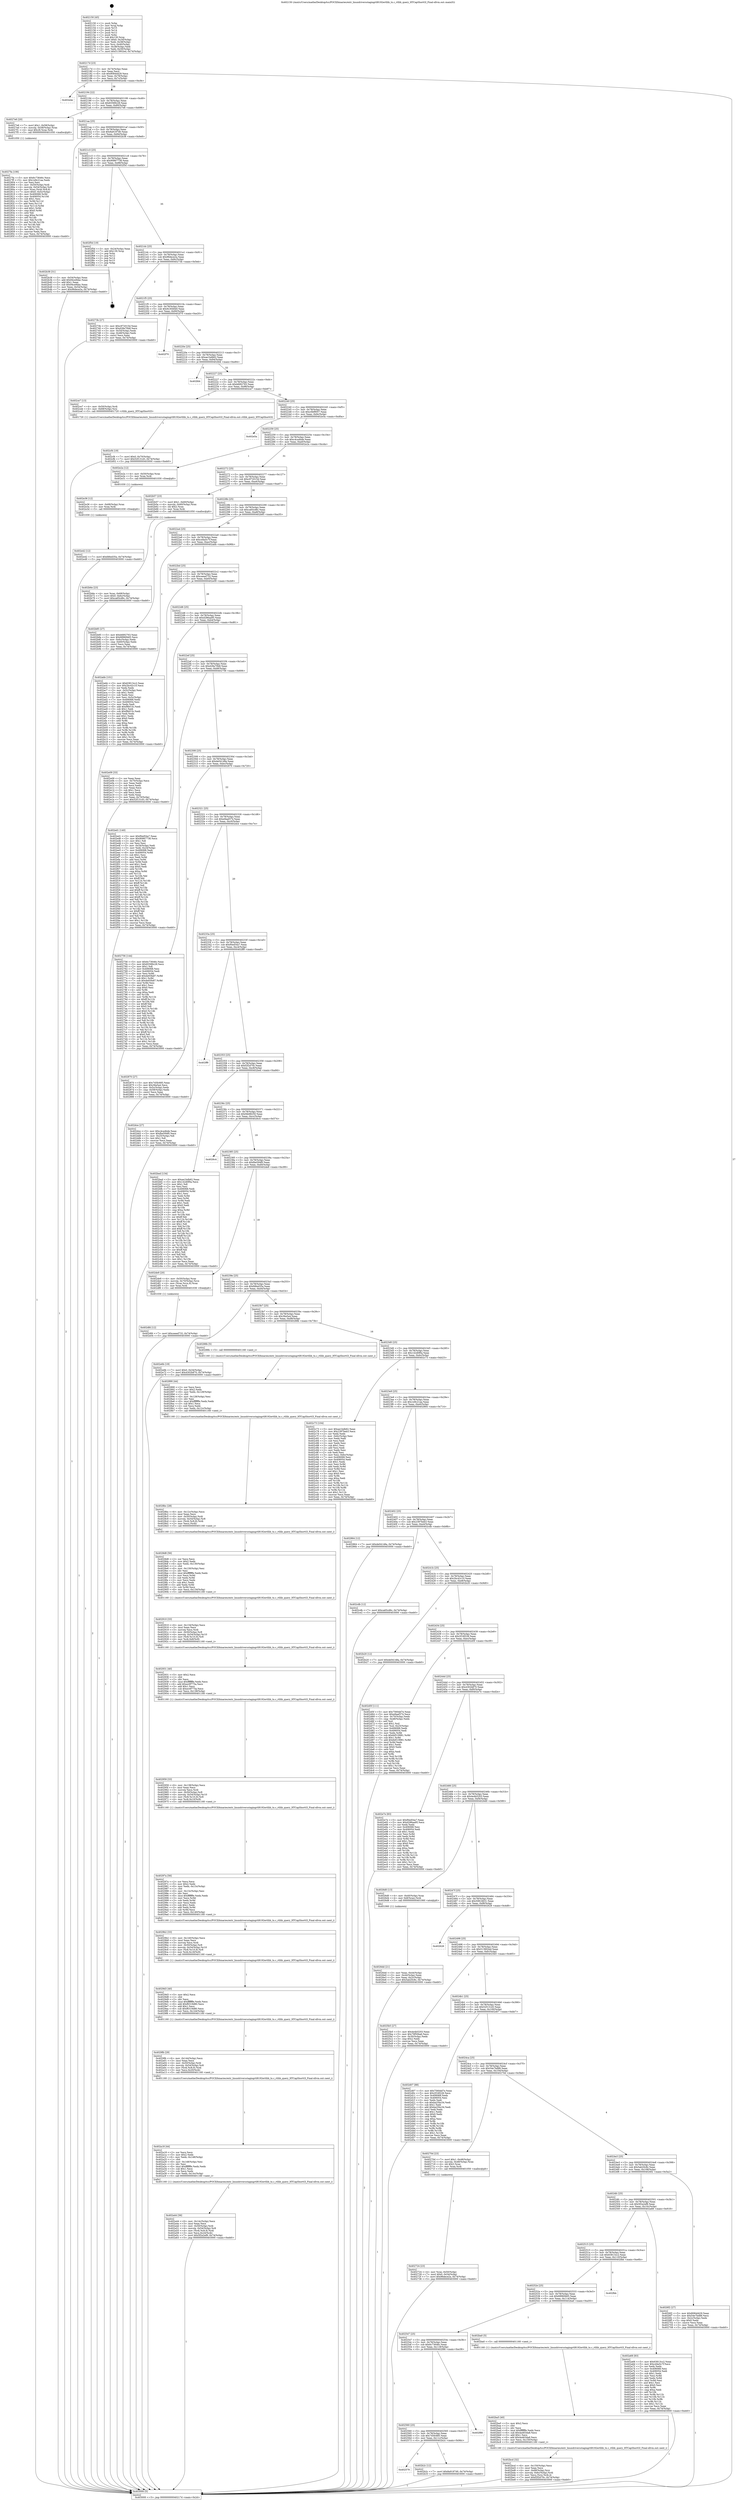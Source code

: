 digraph "0x402150" {
  label = "0x402150 (/mnt/c/Users/mathe/Desktop/tcc/POCII/binaries/extr_linuxdriversstagingrtl8192ertllib_tx.c_rtllib_query_HTCapShortGI_Final-ollvm.out::main(0))"
  labelloc = "t"
  node[shape=record]

  Entry [label="",width=0.3,height=0.3,shape=circle,fillcolor=black,style=filled]
  "0x40217d" [label="{
     0x40217d [23]\l
     | [instrs]\l
     &nbsp;&nbsp;0x40217d \<+3\>: mov -0x74(%rbp),%eax\l
     &nbsp;&nbsp;0x402180 \<+2\>: mov %eax,%ecx\l
     &nbsp;&nbsp;0x402182 \<+6\>: sub $0x8084d429,%ecx\l
     &nbsp;&nbsp;0x402188 \<+3\>: mov %eax,-0x78(%rbp)\l
     &nbsp;&nbsp;0x40218b \<+3\>: mov %ecx,-0x7c(%rbp)\l
     &nbsp;&nbsp;0x40218e \<+6\>: je 0000000000402e4e \<main+0xcfe\>\l
  }"]
  "0x402e4e" [label="{
     0x402e4e\l
  }", style=dashed]
  "0x402194" [label="{
     0x402194 [22]\l
     | [instrs]\l
     &nbsp;&nbsp;0x402194 \<+5\>: jmp 0000000000402199 \<main+0x49\>\l
     &nbsp;&nbsp;0x402199 \<+3\>: mov -0x78(%rbp),%eax\l
     &nbsp;&nbsp;0x40219c \<+5\>: sub $0x83589c28,%eax\l
     &nbsp;&nbsp;0x4021a1 \<+3\>: mov %eax,-0x80(%rbp)\l
     &nbsp;&nbsp;0x4021a4 \<+6\>: je 00000000004027e6 \<main+0x696\>\l
  }"]
  Exit [label="",width=0.3,height=0.3,shape=circle,fillcolor=black,style=filled,peripheries=2]
  "0x4027e6" [label="{
     0x4027e6 [20]\l
     | [instrs]\l
     &nbsp;&nbsp;0x4027e6 \<+7\>: movl $0x1,-0x58(%rbp)\l
     &nbsp;&nbsp;0x4027ed \<+4\>: movslq -0x58(%rbp),%rax\l
     &nbsp;&nbsp;0x4027f1 \<+4\>: imul $0x28,%rax,%rdi\l
     &nbsp;&nbsp;0x4027f5 \<+5\>: call 0000000000401050 \<malloc@plt\>\l
     | [calls]\l
     &nbsp;&nbsp;0x401050 \{1\} (unknown)\l
  }"]
  "0x4021aa" [label="{
     0x4021aa [25]\l
     | [instrs]\l
     &nbsp;&nbsp;0x4021aa \<+5\>: jmp 00000000004021af \<main+0x5f\>\l
     &nbsp;&nbsp;0x4021af \<+3\>: mov -0x78(%rbp),%eax\l
     &nbsp;&nbsp;0x4021b2 \<+5\>: sub $0x8a9187d0,%eax\l
     &nbsp;&nbsp;0x4021b7 \<+6\>: mov %eax,-0x84(%rbp)\l
     &nbsp;&nbsp;0x4021bd \<+6\>: je 0000000000402b38 \<main+0x9e8\>\l
  }"]
  "0x402e42" [label="{
     0x402e42 [12]\l
     | [instrs]\l
     &nbsp;&nbsp;0x402e42 \<+7\>: movl $0xfd6ed35a,-0x74(%rbp)\l
     &nbsp;&nbsp;0x402e49 \<+5\>: jmp 0000000000403000 \<main+0xeb0\>\l
  }"]
  "0x402b38" [label="{
     0x402b38 [31]\l
     | [instrs]\l
     &nbsp;&nbsp;0x402b38 \<+3\>: mov -0x54(%rbp),%eax\l
     &nbsp;&nbsp;0x402b3b \<+5\>: add $0x94ce9dac,%eax\l
     &nbsp;&nbsp;0x402b40 \<+3\>: add $0x1,%eax\l
     &nbsp;&nbsp;0x402b43 \<+5\>: sub $0x94ce9dac,%eax\l
     &nbsp;&nbsp;0x402b48 \<+3\>: mov %eax,-0x54(%rbp)\l
     &nbsp;&nbsp;0x402b4b \<+7\>: movl $0x96dece2a,-0x74(%rbp)\l
     &nbsp;&nbsp;0x402b52 \<+5\>: jmp 0000000000403000 \<main+0xeb0\>\l
  }"]
  "0x4021c3" [label="{
     0x4021c3 [25]\l
     | [instrs]\l
     &nbsp;&nbsp;0x4021c3 \<+5\>: jmp 00000000004021c8 \<main+0x78\>\l
     &nbsp;&nbsp;0x4021c8 \<+3\>: mov -0x78(%rbp),%eax\l
     &nbsp;&nbsp;0x4021cb \<+5\>: sub $0x90867738,%eax\l
     &nbsp;&nbsp;0x4021d0 \<+6\>: mov %eax,-0x88(%rbp)\l
     &nbsp;&nbsp;0x4021d6 \<+6\>: je 0000000000402f5d \<main+0xe0d\>\l
  }"]
  "0x402e36" [label="{
     0x402e36 [12]\l
     | [instrs]\l
     &nbsp;&nbsp;0x402e36 \<+4\>: mov -0x68(%rbp),%rax\l
     &nbsp;&nbsp;0x402e3a \<+3\>: mov %rax,%rdi\l
     &nbsp;&nbsp;0x402e3d \<+5\>: call 0000000000401030 \<free@plt\>\l
     | [calls]\l
     &nbsp;&nbsp;0x401030 \{1\} (unknown)\l
  }"]
  "0x402f5d" [label="{
     0x402f5d [19]\l
     | [instrs]\l
     &nbsp;&nbsp;0x402f5d \<+3\>: mov -0x24(%rbp),%eax\l
     &nbsp;&nbsp;0x402f60 \<+7\>: add $0x130,%rsp\l
     &nbsp;&nbsp;0x402f67 \<+1\>: pop %rbx\l
     &nbsp;&nbsp;0x402f68 \<+2\>: pop %r12\l
     &nbsp;&nbsp;0x402f6a \<+2\>: pop %r14\l
     &nbsp;&nbsp;0x402f6c \<+2\>: pop %r15\l
     &nbsp;&nbsp;0x402f6e \<+1\>: pop %rbp\l
     &nbsp;&nbsp;0x402f6f \<+1\>: ret\l
  }"]
  "0x4021dc" [label="{
     0x4021dc [25]\l
     | [instrs]\l
     &nbsp;&nbsp;0x4021dc \<+5\>: jmp 00000000004021e1 \<main+0x91\>\l
     &nbsp;&nbsp;0x4021e1 \<+3\>: mov -0x78(%rbp),%eax\l
     &nbsp;&nbsp;0x4021e4 \<+5\>: sub $0x96dece2a,%eax\l
     &nbsp;&nbsp;0x4021e9 \<+6\>: mov %eax,-0x8c(%rbp)\l
     &nbsp;&nbsp;0x4021ef \<+6\>: je 000000000040273b \<main+0x5eb\>\l
  }"]
  "0x402dfd" [label="{
     0x402dfd [12]\l
     | [instrs]\l
     &nbsp;&nbsp;0x402dfd \<+7\>: movl $0xceeed732,-0x74(%rbp)\l
     &nbsp;&nbsp;0x402e04 \<+5\>: jmp 0000000000403000 \<main+0xeb0\>\l
  }"]
  "0x40273b" [label="{
     0x40273b [27]\l
     | [instrs]\l
     &nbsp;&nbsp;0x40273b \<+5\>: mov $0xc972015d,%eax\l
     &nbsp;&nbsp;0x402740 \<+5\>: mov $0xd28a70b8,%ecx\l
     &nbsp;&nbsp;0x402745 \<+3\>: mov -0x54(%rbp),%edx\l
     &nbsp;&nbsp;0x402748 \<+3\>: cmp -0x48(%rbp),%edx\l
     &nbsp;&nbsp;0x40274b \<+3\>: cmovl %ecx,%eax\l
     &nbsp;&nbsp;0x40274e \<+3\>: mov %eax,-0x74(%rbp)\l
     &nbsp;&nbsp;0x402751 \<+5\>: jmp 0000000000403000 \<main+0xeb0\>\l
  }"]
  "0x4021f5" [label="{
     0x4021f5 [25]\l
     | [instrs]\l
     &nbsp;&nbsp;0x4021f5 \<+5\>: jmp 00000000004021fa \<main+0xaa\>\l
     &nbsp;&nbsp;0x4021fa \<+3\>: mov -0x78(%rbp),%eax\l
     &nbsp;&nbsp;0x4021fd \<+5\>: sub $0x9c3040e0,%eax\l
     &nbsp;&nbsp;0x402202 \<+6\>: mov %eax,-0x90(%rbp)\l
     &nbsp;&nbsp;0x402208 \<+6\>: je 0000000000402f70 \<main+0xe20\>\l
  }"]
  "0x402cf4" [label="{
     0x402cf4 [19]\l
     | [instrs]\l
     &nbsp;&nbsp;0x402cf4 \<+7\>: movl $0x0,-0x70(%rbp)\l
     &nbsp;&nbsp;0x402cfb \<+7\>: movl $0x52f131d3,-0x74(%rbp)\l
     &nbsp;&nbsp;0x402d02 \<+5\>: jmp 0000000000403000 \<main+0xeb0\>\l
  }"]
  "0x402f70" [label="{
     0x402f70\l
  }", style=dashed]
  "0x40220e" [label="{
     0x40220e [25]\l
     | [instrs]\l
     &nbsp;&nbsp;0x40220e \<+5\>: jmp 0000000000402213 \<main+0xc3\>\l
     &nbsp;&nbsp;0x402213 \<+3\>: mov -0x78(%rbp),%eax\l
     &nbsp;&nbsp;0x402216 \<+5\>: sub $0xae1bdb62,%eax\l
     &nbsp;&nbsp;0x40221b \<+6\>: mov %eax,-0x94(%rbp)\l
     &nbsp;&nbsp;0x402221 \<+6\>: je 0000000000402fd4 \<main+0xe84\>\l
  }"]
  "0x402bcd" [label="{
     0x402bcd [32]\l
     | [instrs]\l
     &nbsp;&nbsp;0x402bcd \<+6\>: mov -0x150(%rbp),%ecx\l
     &nbsp;&nbsp;0x402bd3 \<+3\>: imul %eax,%ecx\l
     &nbsp;&nbsp;0x402bd6 \<+4\>: mov -0x68(%rbp),%rsi\l
     &nbsp;&nbsp;0x402bda \<+4\>: movslq -0x6c(%rbp),%rdi\l
     &nbsp;&nbsp;0x402bde \<+3\>: mov %ecx,(%rsi,%rdi,4)\l
     &nbsp;&nbsp;0x402be1 \<+7\>: movl $0xf2f2d70c,-0x74(%rbp)\l
     &nbsp;&nbsp;0x402be8 \<+5\>: jmp 0000000000403000 \<main+0xeb0\>\l
  }"]
  "0x402fd4" [label="{
     0x402fd4\l
  }", style=dashed]
  "0x402227" [label="{
     0x402227 [25]\l
     | [instrs]\l
     &nbsp;&nbsp;0x402227 \<+5\>: jmp 000000000040222c \<main+0xdc\>\l
     &nbsp;&nbsp;0x40222c \<+3\>: mov -0x78(%rbp),%eax\l
     &nbsp;&nbsp;0x40222f \<+5\>: sub $0xbfd92763,%eax\l
     &nbsp;&nbsp;0x402234 \<+6\>: mov %eax,-0x98(%rbp)\l
     &nbsp;&nbsp;0x40223a \<+6\>: je 0000000000402ce7 \<main+0xb97\>\l
  }"]
  "0x402ba5" [label="{
     0x402ba5 [40]\l
     | [instrs]\l
     &nbsp;&nbsp;0x402ba5 \<+5\>: mov $0x2,%ecx\l
     &nbsp;&nbsp;0x402baa \<+1\>: cltd\l
     &nbsp;&nbsp;0x402bab \<+2\>: idiv %ecx\l
     &nbsp;&nbsp;0x402bad \<+6\>: imul $0xfffffffe,%edx,%ecx\l
     &nbsp;&nbsp;0x402bb3 \<+6\>: sub $0x4a463da8,%ecx\l
     &nbsp;&nbsp;0x402bb9 \<+3\>: add $0x1,%ecx\l
     &nbsp;&nbsp;0x402bbc \<+6\>: add $0x4a463da8,%ecx\l
     &nbsp;&nbsp;0x402bc2 \<+6\>: mov %ecx,-0x150(%rbp)\l
     &nbsp;&nbsp;0x402bc8 \<+5\>: call 0000000000401160 \<next_i\>\l
     | [calls]\l
     &nbsp;&nbsp;0x401160 \{1\} (/mnt/c/Users/mathe/Desktop/tcc/POCII/binaries/extr_linuxdriversstagingrtl8192ertllib_tx.c_rtllib_query_HTCapShortGI_Final-ollvm.out::next_i)\l
  }"]
  "0x402ce7" [label="{
     0x402ce7 [13]\l
     | [instrs]\l
     &nbsp;&nbsp;0x402ce7 \<+4\>: mov -0x50(%rbp),%rdi\l
     &nbsp;&nbsp;0x402ceb \<+4\>: mov -0x68(%rbp),%rsi\l
     &nbsp;&nbsp;0x402cef \<+5\>: call 0000000000401720 \<rtllib_query_HTCapShortGI\>\l
     | [calls]\l
     &nbsp;&nbsp;0x401720 \{1\} (/mnt/c/Users/mathe/Desktop/tcc/POCII/binaries/extr_linuxdriversstagingrtl8192ertllib_tx.c_rtllib_query_HTCapShortGI_Final-ollvm.out::rtllib_query_HTCapShortGI)\l
  }"]
  "0x402240" [label="{
     0x402240 [25]\l
     | [instrs]\l
     &nbsp;&nbsp;0x402240 \<+5\>: jmp 0000000000402245 \<main+0xf5\>\l
     &nbsp;&nbsp;0x402245 \<+3\>: mov -0x78(%rbp),%eax\l
     &nbsp;&nbsp;0x402248 \<+5\>: sub $0xc0bf9057,%eax\l
     &nbsp;&nbsp;0x40224d \<+6\>: mov %eax,-0x9c(%rbp)\l
     &nbsp;&nbsp;0x402253 \<+6\>: je 0000000000402e5a \<main+0xd0a\>\l
  }"]
  "0x402b6e" [label="{
     0x402b6e [23]\l
     | [instrs]\l
     &nbsp;&nbsp;0x402b6e \<+4\>: mov %rax,-0x68(%rbp)\l
     &nbsp;&nbsp;0x402b72 \<+7\>: movl $0x0,-0x6c(%rbp)\l
     &nbsp;&nbsp;0x402b79 \<+7\>: movl $0xca65cd6c,-0x74(%rbp)\l
     &nbsp;&nbsp;0x402b80 \<+5\>: jmp 0000000000403000 \<main+0xeb0\>\l
  }"]
  "0x402e5a" [label="{
     0x402e5a\l
  }", style=dashed]
  "0x402259" [label="{
     0x402259 [25]\l
     | [instrs]\l
     &nbsp;&nbsp;0x402259 \<+5\>: jmp 000000000040225e \<main+0x10e\>\l
     &nbsp;&nbsp;0x40225e \<+3\>: mov -0x78(%rbp),%eax\l
     &nbsp;&nbsp;0x402261 \<+5\>: sub $0xc4ca4bde,%eax\l
     &nbsp;&nbsp;0x402266 \<+6\>: mov %eax,-0xa0(%rbp)\l
     &nbsp;&nbsp;0x40226c \<+6\>: je 0000000000402e2a \<main+0xcda\>\l
  }"]
  "0x402579" [label="{
     0x402579\l
  }", style=dashed]
  "0x402e2a" [label="{
     0x402e2a [12]\l
     | [instrs]\l
     &nbsp;&nbsp;0x402e2a \<+4\>: mov -0x50(%rbp),%rax\l
     &nbsp;&nbsp;0x402e2e \<+3\>: mov %rax,%rdi\l
     &nbsp;&nbsp;0x402e31 \<+5\>: call 0000000000401030 \<free@plt\>\l
     | [calls]\l
     &nbsp;&nbsp;0x401030 \{1\} (unknown)\l
  }"]
  "0x402272" [label="{
     0x402272 [25]\l
     | [instrs]\l
     &nbsp;&nbsp;0x402272 \<+5\>: jmp 0000000000402277 \<main+0x127\>\l
     &nbsp;&nbsp;0x402277 \<+3\>: mov -0x78(%rbp),%eax\l
     &nbsp;&nbsp;0x40227a \<+5\>: sub $0xc972015d,%eax\l
     &nbsp;&nbsp;0x40227f \<+6\>: mov %eax,-0xa4(%rbp)\l
     &nbsp;&nbsp;0x402285 \<+6\>: je 0000000000402b57 \<main+0xa07\>\l
  }"]
  "0x402b2c" [label="{
     0x402b2c [12]\l
     | [instrs]\l
     &nbsp;&nbsp;0x402b2c \<+7\>: movl $0x8a9187d0,-0x74(%rbp)\l
     &nbsp;&nbsp;0x402b33 \<+5\>: jmp 0000000000403000 \<main+0xeb0\>\l
  }"]
  "0x402b57" [label="{
     0x402b57 [23]\l
     | [instrs]\l
     &nbsp;&nbsp;0x402b57 \<+7\>: movl $0x1,-0x60(%rbp)\l
     &nbsp;&nbsp;0x402b5e \<+4\>: movslq -0x60(%rbp),%rax\l
     &nbsp;&nbsp;0x402b62 \<+4\>: shl $0x2,%rax\l
     &nbsp;&nbsp;0x402b66 \<+3\>: mov %rax,%rdi\l
     &nbsp;&nbsp;0x402b69 \<+5\>: call 0000000000401050 \<malloc@plt\>\l
     | [calls]\l
     &nbsp;&nbsp;0x401050 \{1\} (unknown)\l
  }"]
  "0x40228b" [label="{
     0x40228b [25]\l
     | [instrs]\l
     &nbsp;&nbsp;0x40228b \<+5\>: jmp 0000000000402290 \<main+0x140\>\l
     &nbsp;&nbsp;0x402290 \<+3\>: mov -0x78(%rbp),%eax\l
     &nbsp;&nbsp;0x402293 \<+5\>: sub $0xca65cd6c,%eax\l
     &nbsp;&nbsp;0x402298 \<+6\>: mov %eax,-0xa8(%rbp)\l
     &nbsp;&nbsp;0x40229e \<+6\>: je 0000000000402b85 \<main+0xa35\>\l
  }"]
  "0x402560" [label="{
     0x402560 [25]\l
     | [instrs]\l
     &nbsp;&nbsp;0x402560 \<+5\>: jmp 0000000000402565 \<main+0x415\>\l
     &nbsp;&nbsp;0x402565 \<+3\>: mov -0x78(%rbp),%eax\l
     &nbsp;&nbsp;0x402568 \<+5\>: sub $0x745fc685,%eax\l
     &nbsp;&nbsp;0x40256d \<+6\>: mov %eax,-0x11c(%rbp)\l
     &nbsp;&nbsp;0x402573 \<+6\>: je 0000000000402b2c \<main+0x9dc\>\l
  }"]
  "0x402b85" [label="{
     0x402b85 [27]\l
     | [instrs]\l
     &nbsp;&nbsp;0x402b85 \<+5\>: mov $0xbfd92763,%eax\l
     &nbsp;&nbsp;0x402b8a \<+5\>: mov $0x68960b65,%ecx\l
     &nbsp;&nbsp;0x402b8f \<+3\>: mov -0x6c(%rbp),%edx\l
     &nbsp;&nbsp;0x402b92 \<+3\>: cmp -0x60(%rbp),%edx\l
     &nbsp;&nbsp;0x402b95 \<+3\>: cmovl %ecx,%eax\l
     &nbsp;&nbsp;0x402b98 \<+3\>: mov %eax,-0x74(%rbp)\l
     &nbsp;&nbsp;0x402b9b \<+5\>: jmp 0000000000403000 \<main+0xeb0\>\l
  }"]
  "0x4022a4" [label="{
     0x4022a4 [25]\l
     | [instrs]\l
     &nbsp;&nbsp;0x4022a4 \<+5\>: jmp 00000000004022a9 \<main+0x159\>\l
     &nbsp;&nbsp;0x4022a9 \<+3\>: mov -0x78(%rbp),%eax\l
     &nbsp;&nbsp;0x4022ac \<+5\>: sub $0xcd4a5c7f,%eax\l
     &nbsp;&nbsp;0x4022b1 \<+6\>: mov %eax,-0xac(%rbp)\l
     &nbsp;&nbsp;0x4022b7 \<+6\>: je 0000000000402abb \<main+0x96b\>\l
  }"]
  "0x402f88" [label="{
     0x402f88\l
  }", style=dashed]
  "0x402abb" [label="{
     0x402abb [101]\l
     | [instrs]\l
     &nbsp;&nbsp;0x402abb \<+5\>: mov $0x63813cc2,%eax\l
     &nbsp;&nbsp;0x402ac0 \<+5\>: mov $0x2bc42c10,%ecx\l
     &nbsp;&nbsp;0x402ac5 \<+2\>: xor %edx,%edx\l
     &nbsp;&nbsp;0x402ac7 \<+3\>: mov -0x5c(%rbp),%esi\l
     &nbsp;&nbsp;0x402aca \<+3\>: sub $0x1,%edx\l
     &nbsp;&nbsp;0x402acd \<+2\>: sub %edx,%esi\l
     &nbsp;&nbsp;0x402acf \<+3\>: mov %esi,-0x5c(%rbp)\l
     &nbsp;&nbsp;0x402ad2 \<+7\>: mov 0x406068,%edx\l
     &nbsp;&nbsp;0x402ad9 \<+7\>: mov 0x406054,%esi\l
     &nbsp;&nbsp;0x402ae0 \<+2\>: mov %edx,%edi\l
     &nbsp;&nbsp;0x402ae2 \<+6\>: add $0xf9bf15c,%edi\l
     &nbsp;&nbsp;0x402ae8 \<+3\>: sub $0x1,%edi\l
     &nbsp;&nbsp;0x402aeb \<+6\>: sub $0xf9bf15c,%edi\l
     &nbsp;&nbsp;0x402af1 \<+3\>: imul %edi,%edx\l
     &nbsp;&nbsp;0x402af4 \<+3\>: and $0x1,%edx\l
     &nbsp;&nbsp;0x402af7 \<+3\>: cmp $0x0,%edx\l
     &nbsp;&nbsp;0x402afa \<+4\>: sete %r8b\l
     &nbsp;&nbsp;0x402afe \<+3\>: cmp $0xa,%esi\l
     &nbsp;&nbsp;0x402b01 \<+4\>: setl %r9b\l
     &nbsp;&nbsp;0x402b05 \<+3\>: mov %r8b,%r10b\l
     &nbsp;&nbsp;0x402b08 \<+3\>: and %r9b,%r10b\l
     &nbsp;&nbsp;0x402b0b \<+3\>: xor %r9b,%r8b\l
     &nbsp;&nbsp;0x402b0e \<+3\>: or %r8b,%r10b\l
     &nbsp;&nbsp;0x402b11 \<+4\>: test $0x1,%r10b\l
     &nbsp;&nbsp;0x402b15 \<+3\>: cmovne %ecx,%eax\l
     &nbsp;&nbsp;0x402b18 \<+3\>: mov %eax,-0x74(%rbp)\l
     &nbsp;&nbsp;0x402b1b \<+5\>: jmp 0000000000403000 \<main+0xeb0\>\l
  }"]
  "0x4022bd" [label="{
     0x4022bd [25]\l
     | [instrs]\l
     &nbsp;&nbsp;0x4022bd \<+5\>: jmp 00000000004022c2 \<main+0x172\>\l
     &nbsp;&nbsp;0x4022c2 \<+3\>: mov -0x78(%rbp),%eax\l
     &nbsp;&nbsp;0x4022c5 \<+5\>: sub $0xceeed732,%eax\l
     &nbsp;&nbsp;0x4022ca \<+6\>: mov %eax,-0xb0(%rbp)\l
     &nbsp;&nbsp;0x4022d0 \<+6\>: je 0000000000402e09 \<main+0xcb9\>\l
  }"]
  "0x402547" [label="{
     0x402547 [25]\l
     | [instrs]\l
     &nbsp;&nbsp;0x402547 \<+5\>: jmp 000000000040254c \<main+0x3fc\>\l
     &nbsp;&nbsp;0x40254c \<+3\>: mov -0x78(%rbp),%eax\l
     &nbsp;&nbsp;0x40254f \<+5\>: sub $0x6c73646c,%eax\l
     &nbsp;&nbsp;0x402554 \<+6\>: mov %eax,-0x118(%rbp)\l
     &nbsp;&nbsp;0x40255a \<+6\>: je 0000000000402f88 \<main+0xe38\>\l
  }"]
  "0x402e09" [label="{
     0x402e09 [33]\l
     | [instrs]\l
     &nbsp;&nbsp;0x402e09 \<+2\>: xor %eax,%eax\l
     &nbsp;&nbsp;0x402e0b \<+3\>: mov -0x70(%rbp),%ecx\l
     &nbsp;&nbsp;0x402e0e \<+2\>: mov %eax,%edx\l
     &nbsp;&nbsp;0x402e10 \<+2\>: sub %ecx,%edx\l
     &nbsp;&nbsp;0x402e12 \<+2\>: mov %eax,%ecx\l
     &nbsp;&nbsp;0x402e14 \<+3\>: sub $0x1,%ecx\l
     &nbsp;&nbsp;0x402e17 \<+2\>: add %ecx,%edx\l
     &nbsp;&nbsp;0x402e19 \<+2\>: sub %edx,%eax\l
     &nbsp;&nbsp;0x402e1b \<+3\>: mov %eax,-0x70(%rbp)\l
     &nbsp;&nbsp;0x402e1e \<+7\>: movl $0x52f131d3,-0x74(%rbp)\l
     &nbsp;&nbsp;0x402e25 \<+5\>: jmp 0000000000403000 \<main+0xeb0\>\l
  }"]
  "0x4022d6" [label="{
     0x4022d6 [25]\l
     | [instrs]\l
     &nbsp;&nbsp;0x4022d6 \<+5\>: jmp 00000000004022db \<main+0x18b\>\l
     &nbsp;&nbsp;0x4022db \<+3\>: mov -0x78(%rbp),%eax\l
     &nbsp;&nbsp;0x4022de \<+5\>: sub $0xd286aa95,%eax\l
     &nbsp;&nbsp;0x4022e3 \<+6\>: mov %eax,-0xb4(%rbp)\l
     &nbsp;&nbsp;0x4022e9 \<+6\>: je 0000000000402ed1 \<main+0xd81\>\l
  }"]
  "0x402ba0" [label="{
     0x402ba0 [5]\l
     | [instrs]\l
     &nbsp;&nbsp;0x402ba0 \<+5\>: call 0000000000401160 \<next_i\>\l
     | [calls]\l
     &nbsp;&nbsp;0x401160 \{1\} (/mnt/c/Users/mathe/Desktop/tcc/POCII/binaries/extr_linuxdriversstagingrtl8192ertllib_tx.c_rtllib_query_HTCapShortGI_Final-ollvm.out::next_i)\l
  }"]
  "0x402ed1" [label="{
     0x402ed1 [140]\l
     | [instrs]\l
     &nbsp;&nbsp;0x402ed1 \<+5\>: mov $0xf0ed54a7,%eax\l
     &nbsp;&nbsp;0x402ed6 \<+5\>: mov $0x90867738,%ecx\l
     &nbsp;&nbsp;0x402edb \<+2\>: mov $0x1,%dl\l
     &nbsp;&nbsp;0x402edd \<+2\>: xor %esi,%esi\l
     &nbsp;&nbsp;0x402edf \<+3\>: mov -0x34(%rbp),%edi\l
     &nbsp;&nbsp;0x402ee2 \<+3\>: mov %edi,-0x24(%rbp)\l
     &nbsp;&nbsp;0x402ee5 \<+7\>: mov 0x406068,%edi\l
     &nbsp;&nbsp;0x402eec \<+8\>: mov 0x406054,%r8d\l
     &nbsp;&nbsp;0x402ef4 \<+3\>: sub $0x1,%esi\l
     &nbsp;&nbsp;0x402ef7 \<+3\>: mov %edi,%r9d\l
     &nbsp;&nbsp;0x402efa \<+3\>: add %esi,%r9d\l
     &nbsp;&nbsp;0x402efd \<+4\>: imul %r9d,%edi\l
     &nbsp;&nbsp;0x402f01 \<+3\>: and $0x1,%edi\l
     &nbsp;&nbsp;0x402f04 \<+3\>: cmp $0x0,%edi\l
     &nbsp;&nbsp;0x402f07 \<+4\>: sete %r10b\l
     &nbsp;&nbsp;0x402f0b \<+4\>: cmp $0xa,%r8d\l
     &nbsp;&nbsp;0x402f0f \<+4\>: setl %r11b\l
     &nbsp;&nbsp;0x402f13 \<+3\>: mov %r10b,%bl\l
     &nbsp;&nbsp;0x402f16 \<+3\>: xor $0xff,%bl\l
     &nbsp;&nbsp;0x402f19 \<+3\>: mov %r11b,%r14b\l
     &nbsp;&nbsp;0x402f1c \<+4\>: xor $0xff,%r14b\l
     &nbsp;&nbsp;0x402f20 \<+3\>: xor $0x1,%dl\l
     &nbsp;&nbsp;0x402f23 \<+3\>: mov %bl,%r15b\l
     &nbsp;&nbsp;0x402f26 \<+4\>: and $0xff,%r15b\l
     &nbsp;&nbsp;0x402f2a \<+3\>: and %dl,%r10b\l
     &nbsp;&nbsp;0x402f2d \<+3\>: mov %r14b,%r12b\l
     &nbsp;&nbsp;0x402f30 \<+4\>: and $0xff,%r12b\l
     &nbsp;&nbsp;0x402f34 \<+3\>: and %dl,%r11b\l
     &nbsp;&nbsp;0x402f37 \<+3\>: or %r10b,%r15b\l
     &nbsp;&nbsp;0x402f3a \<+3\>: or %r11b,%r12b\l
     &nbsp;&nbsp;0x402f3d \<+3\>: xor %r12b,%r15b\l
     &nbsp;&nbsp;0x402f40 \<+3\>: or %r14b,%bl\l
     &nbsp;&nbsp;0x402f43 \<+3\>: xor $0xff,%bl\l
     &nbsp;&nbsp;0x402f46 \<+3\>: or $0x1,%dl\l
     &nbsp;&nbsp;0x402f49 \<+2\>: and %dl,%bl\l
     &nbsp;&nbsp;0x402f4b \<+3\>: or %bl,%r15b\l
     &nbsp;&nbsp;0x402f4e \<+4\>: test $0x1,%r15b\l
     &nbsp;&nbsp;0x402f52 \<+3\>: cmovne %ecx,%eax\l
     &nbsp;&nbsp;0x402f55 \<+3\>: mov %eax,-0x74(%rbp)\l
     &nbsp;&nbsp;0x402f58 \<+5\>: jmp 0000000000403000 \<main+0xeb0\>\l
  }"]
  "0x4022ef" [label="{
     0x4022ef [25]\l
     | [instrs]\l
     &nbsp;&nbsp;0x4022ef \<+5\>: jmp 00000000004022f4 \<main+0x1a4\>\l
     &nbsp;&nbsp;0x4022f4 \<+3\>: mov -0x78(%rbp),%eax\l
     &nbsp;&nbsp;0x4022f7 \<+5\>: sub $0xd28a70b8,%eax\l
     &nbsp;&nbsp;0x4022fc \<+6\>: mov %eax,-0xb8(%rbp)\l
     &nbsp;&nbsp;0x402302 \<+6\>: je 0000000000402756 \<main+0x606\>\l
  }"]
  "0x40252e" [label="{
     0x40252e [25]\l
     | [instrs]\l
     &nbsp;&nbsp;0x40252e \<+5\>: jmp 0000000000402533 \<main+0x3e3\>\l
     &nbsp;&nbsp;0x402533 \<+3\>: mov -0x78(%rbp),%eax\l
     &nbsp;&nbsp;0x402536 \<+5\>: sub $0x68960b65,%eax\l
     &nbsp;&nbsp;0x40253b \<+6\>: mov %eax,-0x114(%rbp)\l
     &nbsp;&nbsp;0x402541 \<+6\>: je 0000000000402ba0 \<main+0xa50\>\l
  }"]
  "0x402756" [label="{
     0x402756 [144]\l
     | [instrs]\l
     &nbsp;&nbsp;0x402756 \<+5\>: mov $0x6c73646c,%eax\l
     &nbsp;&nbsp;0x40275b \<+5\>: mov $0x83589c28,%ecx\l
     &nbsp;&nbsp;0x402760 \<+2\>: mov $0x1,%dl\l
     &nbsp;&nbsp;0x402762 \<+7\>: mov 0x406068,%esi\l
     &nbsp;&nbsp;0x402769 \<+7\>: mov 0x406054,%edi\l
     &nbsp;&nbsp;0x402770 \<+3\>: mov %esi,%r8d\l
     &nbsp;&nbsp;0x402773 \<+7\>: add $0xde93fa87,%r8d\l
     &nbsp;&nbsp;0x40277a \<+4\>: sub $0x1,%r8d\l
     &nbsp;&nbsp;0x40277e \<+7\>: sub $0xde93fa87,%r8d\l
     &nbsp;&nbsp;0x402785 \<+4\>: imul %r8d,%esi\l
     &nbsp;&nbsp;0x402789 \<+3\>: and $0x1,%esi\l
     &nbsp;&nbsp;0x40278c \<+3\>: cmp $0x0,%esi\l
     &nbsp;&nbsp;0x40278f \<+4\>: sete %r9b\l
     &nbsp;&nbsp;0x402793 \<+3\>: cmp $0xa,%edi\l
     &nbsp;&nbsp;0x402796 \<+4\>: setl %r10b\l
     &nbsp;&nbsp;0x40279a \<+3\>: mov %r9b,%r11b\l
     &nbsp;&nbsp;0x40279d \<+4\>: xor $0xff,%r11b\l
     &nbsp;&nbsp;0x4027a1 \<+3\>: mov %r10b,%bl\l
     &nbsp;&nbsp;0x4027a4 \<+3\>: xor $0xff,%bl\l
     &nbsp;&nbsp;0x4027a7 \<+3\>: xor $0x0,%dl\l
     &nbsp;&nbsp;0x4027aa \<+3\>: mov %r11b,%r14b\l
     &nbsp;&nbsp;0x4027ad \<+4\>: and $0x0,%r14b\l
     &nbsp;&nbsp;0x4027b1 \<+3\>: and %dl,%r9b\l
     &nbsp;&nbsp;0x4027b4 \<+3\>: mov %bl,%r15b\l
     &nbsp;&nbsp;0x4027b7 \<+4\>: and $0x0,%r15b\l
     &nbsp;&nbsp;0x4027bb \<+3\>: and %dl,%r10b\l
     &nbsp;&nbsp;0x4027be \<+3\>: or %r9b,%r14b\l
     &nbsp;&nbsp;0x4027c1 \<+3\>: or %r10b,%r15b\l
     &nbsp;&nbsp;0x4027c4 \<+3\>: xor %r15b,%r14b\l
     &nbsp;&nbsp;0x4027c7 \<+3\>: or %bl,%r11b\l
     &nbsp;&nbsp;0x4027ca \<+4\>: xor $0xff,%r11b\l
     &nbsp;&nbsp;0x4027ce \<+3\>: or $0x0,%dl\l
     &nbsp;&nbsp;0x4027d1 \<+3\>: and %dl,%r11b\l
     &nbsp;&nbsp;0x4027d4 \<+3\>: or %r11b,%r14b\l
     &nbsp;&nbsp;0x4027d7 \<+4\>: test $0x1,%r14b\l
     &nbsp;&nbsp;0x4027db \<+3\>: cmovne %ecx,%eax\l
     &nbsp;&nbsp;0x4027de \<+3\>: mov %eax,-0x74(%rbp)\l
     &nbsp;&nbsp;0x4027e1 \<+5\>: jmp 0000000000403000 \<main+0xeb0\>\l
  }"]
  "0x402308" [label="{
     0x402308 [25]\l
     | [instrs]\l
     &nbsp;&nbsp;0x402308 \<+5\>: jmp 000000000040230d \<main+0x1bd\>\l
     &nbsp;&nbsp;0x40230d \<+3\>: mov -0x78(%rbp),%eax\l
     &nbsp;&nbsp;0x402310 \<+5\>: sub $0xde04148a,%eax\l
     &nbsp;&nbsp;0x402315 \<+6\>: mov %eax,-0xbc(%rbp)\l
     &nbsp;&nbsp;0x40231b \<+6\>: je 0000000000402870 \<main+0x720\>\l
  }"]
  "0x402fbb" [label="{
     0x402fbb\l
  }", style=dashed]
  "0x402870" [label="{
     0x402870 [27]\l
     | [instrs]\l
     &nbsp;&nbsp;0x402870 \<+5\>: mov $0x745fc685,%eax\l
     &nbsp;&nbsp;0x402875 \<+5\>: mov $0x36a5a4,%ecx\l
     &nbsp;&nbsp;0x40287a \<+3\>: mov -0x5c(%rbp),%edx\l
     &nbsp;&nbsp;0x40287d \<+3\>: cmp -0x58(%rbp),%edx\l
     &nbsp;&nbsp;0x402880 \<+3\>: cmovl %ecx,%eax\l
     &nbsp;&nbsp;0x402883 \<+3\>: mov %eax,-0x74(%rbp)\l
     &nbsp;&nbsp;0x402886 \<+5\>: jmp 0000000000403000 \<main+0xeb0\>\l
  }"]
  "0x402321" [label="{
     0x402321 [25]\l
     | [instrs]\l
     &nbsp;&nbsp;0x402321 \<+5\>: jmp 0000000000402326 \<main+0x1d6\>\l
     &nbsp;&nbsp;0x402326 \<+3\>: mov -0x78(%rbp),%eax\l
     &nbsp;&nbsp;0x402329 \<+5\>: sub $0xe9aaf374,%eax\l
     &nbsp;&nbsp;0x40232e \<+6\>: mov %eax,-0xc0(%rbp)\l
     &nbsp;&nbsp;0x402334 \<+6\>: je 0000000000402dce \<main+0xc7e\>\l
  }"]
  "0x402515" [label="{
     0x402515 [25]\l
     | [instrs]\l
     &nbsp;&nbsp;0x402515 \<+5\>: jmp 000000000040251a \<main+0x3ca\>\l
     &nbsp;&nbsp;0x40251a \<+3\>: mov -0x78(%rbp),%eax\l
     &nbsp;&nbsp;0x40251d \<+5\>: sub $0x63813cc2,%eax\l
     &nbsp;&nbsp;0x402522 \<+6\>: mov %eax,-0x110(%rbp)\l
     &nbsp;&nbsp;0x402528 \<+6\>: je 0000000000402fbb \<main+0xe6b\>\l
  }"]
  "0x402dce" [label="{
     0x402dce [27]\l
     | [instrs]\l
     &nbsp;&nbsp;0x402dce \<+5\>: mov $0xc4ca4bde,%eax\l
     &nbsp;&nbsp;0x402dd3 \<+5\>: mov $0xfbe594f0,%ecx\l
     &nbsp;&nbsp;0x402dd8 \<+3\>: mov -0x25(%rbp),%dl\l
     &nbsp;&nbsp;0x402ddb \<+3\>: test $0x1,%dl\l
     &nbsp;&nbsp;0x402dde \<+3\>: cmovne %ecx,%eax\l
     &nbsp;&nbsp;0x402de1 \<+3\>: mov %eax,-0x74(%rbp)\l
     &nbsp;&nbsp;0x402de4 \<+5\>: jmp 0000000000403000 \<main+0xeb0\>\l
  }"]
  "0x40233a" [label="{
     0x40233a [25]\l
     | [instrs]\l
     &nbsp;&nbsp;0x40233a \<+5\>: jmp 000000000040233f \<main+0x1ef\>\l
     &nbsp;&nbsp;0x40233f \<+3\>: mov -0x78(%rbp),%eax\l
     &nbsp;&nbsp;0x402342 \<+5\>: sub $0xf0ed54a7,%eax\l
     &nbsp;&nbsp;0x402347 \<+6\>: mov %eax,-0xc4(%rbp)\l
     &nbsp;&nbsp;0x40234d \<+6\>: je 0000000000402ff9 \<main+0xea9\>\l
  }"]
  "0x402a68" [label="{
     0x402a68 [83]\l
     | [instrs]\l
     &nbsp;&nbsp;0x402a68 \<+5\>: mov $0x63813cc2,%eax\l
     &nbsp;&nbsp;0x402a6d \<+5\>: mov $0xcd4a5c7f,%ecx\l
     &nbsp;&nbsp;0x402a72 \<+2\>: xor %edx,%edx\l
     &nbsp;&nbsp;0x402a74 \<+7\>: mov 0x406068,%esi\l
     &nbsp;&nbsp;0x402a7b \<+7\>: mov 0x406054,%edi\l
     &nbsp;&nbsp;0x402a82 \<+3\>: sub $0x1,%edx\l
     &nbsp;&nbsp;0x402a85 \<+3\>: mov %esi,%r8d\l
     &nbsp;&nbsp;0x402a88 \<+3\>: add %edx,%r8d\l
     &nbsp;&nbsp;0x402a8b \<+4\>: imul %r8d,%esi\l
     &nbsp;&nbsp;0x402a8f \<+3\>: and $0x1,%esi\l
     &nbsp;&nbsp;0x402a92 \<+3\>: cmp $0x0,%esi\l
     &nbsp;&nbsp;0x402a95 \<+4\>: sete %r9b\l
     &nbsp;&nbsp;0x402a99 \<+3\>: cmp $0xa,%edi\l
     &nbsp;&nbsp;0x402a9c \<+4\>: setl %r10b\l
     &nbsp;&nbsp;0x402aa0 \<+3\>: mov %r9b,%r11b\l
     &nbsp;&nbsp;0x402aa3 \<+3\>: and %r10b,%r11b\l
     &nbsp;&nbsp;0x402aa6 \<+3\>: xor %r10b,%r9b\l
     &nbsp;&nbsp;0x402aa9 \<+3\>: or %r9b,%r11b\l
     &nbsp;&nbsp;0x402aac \<+4\>: test $0x1,%r11b\l
     &nbsp;&nbsp;0x402ab0 \<+3\>: cmovne %ecx,%eax\l
     &nbsp;&nbsp;0x402ab3 \<+3\>: mov %eax,-0x74(%rbp)\l
     &nbsp;&nbsp;0x402ab6 \<+5\>: jmp 0000000000403000 \<main+0xeb0\>\l
  }"]
  "0x402ff9" [label="{
     0x402ff9\l
  }", style=dashed]
  "0x402353" [label="{
     0x402353 [25]\l
     | [instrs]\l
     &nbsp;&nbsp;0x402353 \<+5\>: jmp 0000000000402358 \<main+0x208\>\l
     &nbsp;&nbsp;0x402358 \<+3\>: mov -0x78(%rbp),%eax\l
     &nbsp;&nbsp;0x40235b \<+5\>: sub $0xf2f2d70c,%eax\l
     &nbsp;&nbsp;0x402360 \<+6\>: mov %eax,-0xc8(%rbp)\l
     &nbsp;&nbsp;0x402366 \<+6\>: je 0000000000402bed \<main+0xa9d\>\l
  }"]
  "0x402a44" [label="{
     0x402a44 [36]\l
     | [instrs]\l
     &nbsp;&nbsp;0x402a44 \<+6\>: mov -0x14c(%rbp),%ecx\l
     &nbsp;&nbsp;0x402a4a \<+3\>: imul %eax,%ecx\l
     &nbsp;&nbsp;0x402a4d \<+4\>: mov -0x50(%rbp),%rdi\l
     &nbsp;&nbsp;0x402a51 \<+4\>: movslq -0x54(%rbp),%r8\l
     &nbsp;&nbsp;0x402a55 \<+4\>: mov (%rdi,%r8,8),%rdi\l
     &nbsp;&nbsp;0x402a59 \<+3\>: mov %ecx,0x24(%rdi)\l
     &nbsp;&nbsp;0x402a5c \<+7\>: movl $0x5f2a2ef8,-0x74(%rbp)\l
     &nbsp;&nbsp;0x402a63 \<+5\>: jmp 0000000000403000 \<main+0xeb0\>\l
  }"]
  "0x402bed" [label="{
     0x402bed [134]\l
     | [instrs]\l
     &nbsp;&nbsp;0x402bed \<+5\>: mov $0xae1bdb62,%eax\l
     &nbsp;&nbsp;0x402bf2 \<+5\>: mov $0x142d0f0a,%ecx\l
     &nbsp;&nbsp;0x402bf7 \<+2\>: mov $0x1,%dl\l
     &nbsp;&nbsp;0x402bf9 \<+2\>: xor %esi,%esi\l
     &nbsp;&nbsp;0x402bfb \<+7\>: mov 0x406068,%edi\l
     &nbsp;&nbsp;0x402c02 \<+8\>: mov 0x406054,%r8d\l
     &nbsp;&nbsp;0x402c0a \<+3\>: sub $0x1,%esi\l
     &nbsp;&nbsp;0x402c0d \<+3\>: mov %edi,%r9d\l
     &nbsp;&nbsp;0x402c10 \<+3\>: add %esi,%r9d\l
     &nbsp;&nbsp;0x402c13 \<+4\>: imul %r9d,%edi\l
     &nbsp;&nbsp;0x402c17 \<+3\>: and $0x1,%edi\l
     &nbsp;&nbsp;0x402c1a \<+3\>: cmp $0x0,%edi\l
     &nbsp;&nbsp;0x402c1d \<+4\>: sete %r10b\l
     &nbsp;&nbsp;0x402c21 \<+4\>: cmp $0xa,%r8d\l
     &nbsp;&nbsp;0x402c25 \<+4\>: setl %r11b\l
     &nbsp;&nbsp;0x402c29 \<+3\>: mov %r10b,%bl\l
     &nbsp;&nbsp;0x402c2c \<+3\>: xor $0xff,%bl\l
     &nbsp;&nbsp;0x402c2f \<+3\>: mov %r11b,%r14b\l
     &nbsp;&nbsp;0x402c32 \<+4\>: xor $0xff,%r14b\l
     &nbsp;&nbsp;0x402c36 \<+3\>: xor $0x1,%dl\l
     &nbsp;&nbsp;0x402c39 \<+3\>: mov %bl,%r15b\l
     &nbsp;&nbsp;0x402c3c \<+4\>: and $0xff,%r15b\l
     &nbsp;&nbsp;0x402c40 \<+3\>: and %dl,%r10b\l
     &nbsp;&nbsp;0x402c43 \<+3\>: mov %r14b,%r12b\l
     &nbsp;&nbsp;0x402c46 \<+4\>: and $0xff,%r12b\l
     &nbsp;&nbsp;0x402c4a \<+3\>: and %dl,%r11b\l
     &nbsp;&nbsp;0x402c4d \<+3\>: or %r10b,%r15b\l
     &nbsp;&nbsp;0x402c50 \<+3\>: or %r11b,%r12b\l
     &nbsp;&nbsp;0x402c53 \<+3\>: xor %r12b,%r15b\l
     &nbsp;&nbsp;0x402c56 \<+3\>: or %r14b,%bl\l
     &nbsp;&nbsp;0x402c59 \<+3\>: xor $0xff,%bl\l
     &nbsp;&nbsp;0x402c5c \<+3\>: or $0x1,%dl\l
     &nbsp;&nbsp;0x402c5f \<+2\>: and %dl,%bl\l
     &nbsp;&nbsp;0x402c61 \<+3\>: or %bl,%r15b\l
     &nbsp;&nbsp;0x402c64 \<+4\>: test $0x1,%r15b\l
     &nbsp;&nbsp;0x402c68 \<+3\>: cmovne %ecx,%eax\l
     &nbsp;&nbsp;0x402c6b \<+3\>: mov %eax,-0x74(%rbp)\l
     &nbsp;&nbsp;0x402c6e \<+5\>: jmp 0000000000403000 \<main+0xeb0\>\l
  }"]
  "0x40236c" [label="{
     0x40236c [25]\l
     | [instrs]\l
     &nbsp;&nbsp;0x40236c \<+5\>: jmp 0000000000402371 \<main+0x221\>\l
     &nbsp;&nbsp;0x402371 \<+3\>: mov -0x78(%rbp),%eax\l
     &nbsp;&nbsp;0x402374 \<+5\>: sub $0xf4b98250,%eax\l
     &nbsp;&nbsp;0x402379 \<+6\>: mov %eax,-0xcc(%rbp)\l
     &nbsp;&nbsp;0x40237f \<+6\>: je 00000000004026c4 \<main+0x574\>\l
  }"]
  "0x402a18" [label="{
     0x402a18 [44]\l
     | [instrs]\l
     &nbsp;&nbsp;0x402a18 \<+2\>: xor %ecx,%ecx\l
     &nbsp;&nbsp;0x402a1a \<+5\>: mov $0x2,%edx\l
     &nbsp;&nbsp;0x402a1f \<+6\>: mov %edx,-0x148(%rbp)\l
     &nbsp;&nbsp;0x402a25 \<+1\>: cltd\l
     &nbsp;&nbsp;0x402a26 \<+6\>: mov -0x148(%rbp),%esi\l
     &nbsp;&nbsp;0x402a2c \<+2\>: idiv %esi\l
     &nbsp;&nbsp;0x402a2e \<+6\>: imul $0xfffffffe,%edx,%edx\l
     &nbsp;&nbsp;0x402a34 \<+3\>: sub $0x1,%ecx\l
     &nbsp;&nbsp;0x402a37 \<+2\>: sub %ecx,%edx\l
     &nbsp;&nbsp;0x402a39 \<+6\>: mov %edx,-0x14c(%rbp)\l
     &nbsp;&nbsp;0x402a3f \<+5\>: call 0000000000401160 \<next_i\>\l
     | [calls]\l
     &nbsp;&nbsp;0x401160 \{1\} (/mnt/c/Users/mathe/Desktop/tcc/POCII/binaries/extr_linuxdriversstagingrtl8192ertllib_tx.c_rtllib_query_HTCapShortGI_Final-ollvm.out::next_i)\l
  }"]
  "0x4026c4" [label="{
     0x4026c4\l
  }", style=dashed]
  "0x402385" [label="{
     0x402385 [25]\l
     | [instrs]\l
     &nbsp;&nbsp;0x402385 \<+5\>: jmp 000000000040238a \<main+0x23a\>\l
     &nbsp;&nbsp;0x40238a \<+3\>: mov -0x78(%rbp),%eax\l
     &nbsp;&nbsp;0x40238d \<+5\>: sub $0xfbe594f0,%eax\l
     &nbsp;&nbsp;0x402392 \<+6\>: mov %eax,-0xd0(%rbp)\l
     &nbsp;&nbsp;0x402398 \<+6\>: je 0000000000402de9 \<main+0xc99\>\l
  }"]
  "0x4029fb" [label="{
     0x4029fb [29]\l
     | [instrs]\l
     &nbsp;&nbsp;0x4029fb \<+6\>: mov -0x144(%rbp),%ecx\l
     &nbsp;&nbsp;0x402a01 \<+3\>: imul %eax,%ecx\l
     &nbsp;&nbsp;0x402a04 \<+4\>: mov -0x50(%rbp),%rdi\l
     &nbsp;&nbsp;0x402a08 \<+4\>: movslq -0x54(%rbp),%r8\l
     &nbsp;&nbsp;0x402a0c \<+4\>: mov (%rdi,%r8,8),%rdi\l
     &nbsp;&nbsp;0x402a10 \<+3\>: mov %ecx,0x20(%rdi)\l
     &nbsp;&nbsp;0x402a13 \<+5\>: call 0000000000401160 \<next_i\>\l
     | [calls]\l
     &nbsp;&nbsp;0x401160 \{1\} (/mnt/c/Users/mathe/Desktop/tcc/POCII/binaries/extr_linuxdriversstagingrtl8192ertllib_tx.c_rtllib_query_HTCapShortGI_Final-ollvm.out::next_i)\l
  }"]
  "0x402de9" [label="{
     0x402de9 [20]\l
     | [instrs]\l
     &nbsp;&nbsp;0x402de9 \<+4\>: mov -0x50(%rbp),%rax\l
     &nbsp;&nbsp;0x402ded \<+4\>: movslq -0x70(%rbp),%rcx\l
     &nbsp;&nbsp;0x402df1 \<+4\>: mov (%rax,%rcx,8),%rax\l
     &nbsp;&nbsp;0x402df5 \<+3\>: mov %rax,%rdi\l
     &nbsp;&nbsp;0x402df8 \<+5\>: call 0000000000401030 \<free@plt\>\l
     | [calls]\l
     &nbsp;&nbsp;0x401030 \{1\} (unknown)\l
  }"]
  "0x40239e" [label="{
     0x40239e [25]\l
     | [instrs]\l
     &nbsp;&nbsp;0x40239e \<+5\>: jmp 00000000004023a3 \<main+0x253\>\l
     &nbsp;&nbsp;0x4023a3 \<+3\>: mov -0x78(%rbp),%eax\l
     &nbsp;&nbsp;0x4023a6 \<+5\>: sub $0xfd6ed35a,%eax\l
     &nbsp;&nbsp;0x4023ab \<+6\>: mov %eax,-0xd4(%rbp)\l
     &nbsp;&nbsp;0x4023b1 \<+6\>: je 0000000000402e6b \<main+0xd1b\>\l
  }"]
  "0x4029d3" [label="{
     0x4029d3 [40]\l
     | [instrs]\l
     &nbsp;&nbsp;0x4029d3 \<+5\>: mov $0x2,%ecx\l
     &nbsp;&nbsp;0x4029d8 \<+1\>: cltd\l
     &nbsp;&nbsp;0x4029d9 \<+2\>: idiv %ecx\l
     &nbsp;&nbsp;0x4029db \<+6\>: imul $0xfffffffe,%edx,%ecx\l
     &nbsp;&nbsp;0x4029e1 \<+6\>: add $0xf6319d80,%ecx\l
     &nbsp;&nbsp;0x4029e7 \<+3\>: add $0x1,%ecx\l
     &nbsp;&nbsp;0x4029ea \<+6\>: sub $0xf6319d80,%ecx\l
     &nbsp;&nbsp;0x4029f0 \<+6\>: mov %ecx,-0x144(%rbp)\l
     &nbsp;&nbsp;0x4029f6 \<+5\>: call 0000000000401160 \<next_i\>\l
     | [calls]\l
     &nbsp;&nbsp;0x401160 \{1\} (/mnt/c/Users/mathe/Desktop/tcc/POCII/binaries/extr_linuxdriversstagingrtl8192ertllib_tx.c_rtllib_query_HTCapShortGI_Final-ollvm.out::next_i)\l
  }"]
  "0x402e6b" [label="{
     0x402e6b [19]\l
     | [instrs]\l
     &nbsp;&nbsp;0x402e6b \<+7\>: movl $0x0,-0x34(%rbp)\l
     &nbsp;&nbsp;0x402e72 \<+7\>: movl $0x4302b870,-0x74(%rbp)\l
     &nbsp;&nbsp;0x402e79 \<+5\>: jmp 0000000000403000 \<main+0xeb0\>\l
  }"]
  "0x4023b7" [label="{
     0x4023b7 [25]\l
     | [instrs]\l
     &nbsp;&nbsp;0x4023b7 \<+5\>: jmp 00000000004023bc \<main+0x26c\>\l
     &nbsp;&nbsp;0x4023bc \<+3\>: mov -0x78(%rbp),%eax\l
     &nbsp;&nbsp;0x4023bf \<+5\>: sub $0x36a5a4,%eax\l
     &nbsp;&nbsp;0x4023c4 \<+6\>: mov %eax,-0xd8(%rbp)\l
     &nbsp;&nbsp;0x4023ca \<+6\>: je 000000000040288b \<main+0x73b\>\l
  }"]
  "0x4029b2" [label="{
     0x4029b2 [33]\l
     | [instrs]\l
     &nbsp;&nbsp;0x4029b2 \<+6\>: mov -0x140(%rbp),%ecx\l
     &nbsp;&nbsp;0x4029b8 \<+3\>: imul %eax,%ecx\l
     &nbsp;&nbsp;0x4029bb \<+3\>: movslq %ecx,%rdi\l
     &nbsp;&nbsp;0x4029be \<+4\>: mov -0x50(%rbp),%r8\l
     &nbsp;&nbsp;0x4029c2 \<+4\>: movslq -0x54(%rbp),%r10\l
     &nbsp;&nbsp;0x4029c6 \<+4\>: mov (%r8,%r10,8),%r8\l
     &nbsp;&nbsp;0x4029ca \<+4\>: mov %rdi,0x18(%r8)\l
     &nbsp;&nbsp;0x4029ce \<+5\>: call 0000000000401160 \<next_i\>\l
     | [calls]\l
     &nbsp;&nbsp;0x401160 \{1\} (/mnt/c/Users/mathe/Desktop/tcc/POCII/binaries/extr_linuxdriversstagingrtl8192ertllib_tx.c_rtllib_query_HTCapShortGI_Final-ollvm.out::next_i)\l
  }"]
  "0x40288b" [label="{
     0x40288b [5]\l
     | [instrs]\l
     &nbsp;&nbsp;0x40288b \<+5\>: call 0000000000401160 \<next_i\>\l
     | [calls]\l
     &nbsp;&nbsp;0x401160 \{1\} (/mnt/c/Users/mathe/Desktop/tcc/POCII/binaries/extr_linuxdriversstagingrtl8192ertllib_tx.c_rtllib_query_HTCapShortGI_Final-ollvm.out::next_i)\l
  }"]
  "0x4023d0" [label="{
     0x4023d0 [25]\l
     | [instrs]\l
     &nbsp;&nbsp;0x4023d0 \<+5\>: jmp 00000000004023d5 \<main+0x285\>\l
     &nbsp;&nbsp;0x4023d5 \<+3\>: mov -0x78(%rbp),%eax\l
     &nbsp;&nbsp;0x4023d8 \<+5\>: sub $0x142d0f0a,%eax\l
     &nbsp;&nbsp;0x4023dd \<+6\>: mov %eax,-0xdc(%rbp)\l
     &nbsp;&nbsp;0x4023e3 \<+6\>: je 0000000000402c73 \<main+0xb23\>\l
  }"]
  "0x40297a" [label="{
     0x40297a [56]\l
     | [instrs]\l
     &nbsp;&nbsp;0x40297a \<+2\>: xor %ecx,%ecx\l
     &nbsp;&nbsp;0x40297c \<+5\>: mov $0x2,%edx\l
     &nbsp;&nbsp;0x402981 \<+6\>: mov %edx,-0x13c(%rbp)\l
     &nbsp;&nbsp;0x402987 \<+1\>: cltd\l
     &nbsp;&nbsp;0x402988 \<+6\>: mov -0x13c(%rbp),%esi\l
     &nbsp;&nbsp;0x40298e \<+2\>: idiv %esi\l
     &nbsp;&nbsp;0x402990 \<+6\>: imul $0xfffffffe,%edx,%edx\l
     &nbsp;&nbsp;0x402996 \<+3\>: mov %ecx,%r9d\l
     &nbsp;&nbsp;0x402999 \<+3\>: sub %edx,%r9d\l
     &nbsp;&nbsp;0x40299c \<+2\>: mov %ecx,%edx\l
     &nbsp;&nbsp;0x40299e \<+3\>: sub $0x1,%edx\l
     &nbsp;&nbsp;0x4029a1 \<+3\>: add %edx,%r9d\l
     &nbsp;&nbsp;0x4029a4 \<+3\>: sub %r9d,%ecx\l
     &nbsp;&nbsp;0x4029a7 \<+6\>: mov %ecx,-0x140(%rbp)\l
     &nbsp;&nbsp;0x4029ad \<+5\>: call 0000000000401160 \<next_i\>\l
     | [calls]\l
     &nbsp;&nbsp;0x401160 \{1\} (/mnt/c/Users/mathe/Desktop/tcc/POCII/binaries/extr_linuxdriversstagingrtl8192ertllib_tx.c_rtllib_query_HTCapShortGI_Final-ollvm.out::next_i)\l
  }"]
  "0x402c73" [label="{
     0x402c73 [104]\l
     | [instrs]\l
     &nbsp;&nbsp;0x402c73 \<+5\>: mov $0xae1bdb62,%eax\l
     &nbsp;&nbsp;0x402c78 \<+5\>: mov $0x2397beb3,%ecx\l
     &nbsp;&nbsp;0x402c7d \<+2\>: xor %edx,%edx\l
     &nbsp;&nbsp;0x402c7f \<+3\>: mov -0x6c(%rbp),%esi\l
     &nbsp;&nbsp;0x402c82 \<+2\>: mov %edx,%edi\l
     &nbsp;&nbsp;0x402c84 \<+2\>: sub %esi,%edi\l
     &nbsp;&nbsp;0x402c86 \<+2\>: mov %edx,%esi\l
     &nbsp;&nbsp;0x402c88 \<+3\>: sub $0x1,%esi\l
     &nbsp;&nbsp;0x402c8b \<+2\>: add %esi,%edi\l
     &nbsp;&nbsp;0x402c8d \<+2\>: mov %edx,%esi\l
     &nbsp;&nbsp;0x402c8f \<+2\>: sub %edi,%esi\l
     &nbsp;&nbsp;0x402c91 \<+3\>: mov %esi,-0x6c(%rbp)\l
     &nbsp;&nbsp;0x402c94 \<+7\>: mov 0x406068,%esi\l
     &nbsp;&nbsp;0x402c9b \<+7\>: mov 0x406054,%edi\l
     &nbsp;&nbsp;0x402ca2 \<+3\>: sub $0x1,%edx\l
     &nbsp;&nbsp;0x402ca5 \<+3\>: mov %esi,%r8d\l
     &nbsp;&nbsp;0x402ca8 \<+3\>: add %edx,%r8d\l
     &nbsp;&nbsp;0x402cab \<+4\>: imul %r8d,%esi\l
     &nbsp;&nbsp;0x402caf \<+3\>: and $0x1,%esi\l
     &nbsp;&nbsp;0x402cb2 \<+3\>: cmp $0x0,%esi\l
     &nbsp;&nbsp;0x402cb5 \<+4\>: sete %r9b\l
     &nbsp;&nbsp;0x402cb9 \<+3\>: cmp $0xa,%edi\l
     &nbsp;&nbsp;0x402cbc \<+4\>: setl %r10b\l
     &nbsp;&nbsp;0x402cc0 \<+3\>: mov %r9b,%r11b\l
     &nbsp;&nbsp;0x402cc3 \<+3\>: and %r10b,%r11b\l
     &nbsp;&nbsp;0x402cc6 \<+3\>: xor %r10b,%r9b\l
     &nbsp;&nbsp;0x402cc9 \<+3\>: or %r9b,%r11b\l
     &nbsp;&nbsp;0x402ccc \<+4\>: test $0x1,%r11b\l
     &nbsp;&nbsp;0x402cd0 \<+3\>: cmovne %ecx,%eax\l
     &nbsp;&nbsp;0x402cd3 \<+3\>: mov %eax,-0x74(%rbp)\l
     &nbsp;&nbsp;0x402cd6 \<+5\>: jmp 0000000000403000 \<main+0xeb0\>\l
  }"]
  "0x4023e9" [label="{
     0x4023e9 [25]\l
     | [instrs]\l
     &nbsp;&nbsp;0x4023e9 \<+5\>: jmp 00000000004023ee \<main+0x29e\>\l
     &nbsp;&nbsp;0x4023ee \<+3\>: mov -0x78(%rbp),%eax\l
     &nbsp;&nbsp;0x4023f1 \<+5\>: sub $0x1e9c21aa,%eax\l
     &nbsp;&nbsp;0x4023f6 \<+6\>: mov %eax,-0xe0(%rbp)\l
     &nbsp;&nbsp;0x4023fc \<+6\>: je 0000000000402864 \<main+0x714\>\l
  }"]
  "0x402959" [label="{
     0x402959 [33]\l
     | [instrs]\l
     &nbsp;&nbsp;0x402959 \<+6\>: mov -0x138(%rbp),%ecx\l
     &nbsp;&nbsp;0x40295f \<+3\>: imul %eax,%ecx\l
     &nbsp;&nbsp;0x402962 \<+3\>: movslq %ecx,%rdi\l
     &nbsp;&nbsp;0x402965 \<+4\>: mov -0x50(%rbp),%r8\l
     &nbsp;&nbsp;0x402969 \<+4\>: movslq -0x54(%rbp),%r10\l
     &nbsp;&nbsp;0x40296d \<+4\>: mov (%r8,%r10,8),%r8\l
     &nbsp;&nbsp;0x402971 \<+4\>: mov %rdi,0x10(%r8)\l
     &nbsp;&nbsp;0x402975 \<+5\>: call 0000000000401160 \<next_i\>\l
     | [calls]\l
     &nbsp;&nbsp;0x401160 \{1\} (/mnt/c/Users/mathe/Desktop/tcc/POCII/binaries/extr_linuxdriversstagingrtl8192ertllib_tx.c_rtllib_query_HTCapShortGI_Final-ollvm.out::next_i)\l
  }"]
  "0x402864" [label="{
     0x402864 [12]\l
     | [instrs]\l
     &nbsp;&nbsp;0x402864 \<+7\>: movl $0xde04148a,-0x74(%rbp)\l
     &nbsp;&nbsp;0x40286b \<+5\>: jmp 0000000000403000 \<main+0xeb0\>\l
  }"]
  "0x402402" [label="{
     0x402402 [25]\l
     | [instrs]\l
     &nbsp;&nbsp;0x402402 \<+5\>: jmp 0000000000402407 \<main+0x2b7\>\l
     &nbsp;&nbsp;0x402407 \<+3\>: mov -0x78(%rbp),%eax\l
     &nbsp;&nbsp;0x40240a \<+5\>: sub $0x2397beb3,%eax\l
     &nbsp;&nbsp;0x40240f \<+6\>: mov %eax,-0xe4(%rbp)\l
     &nbsp;&nbsp;0x402415 \<+6\>: je 0000000000402cdb \<main+0xb8b\>\l
  }"]
  "0x402931" [label="{
     0x402931 [40]\l
     | [instrs]\l
     &nbsp;&nbsp;0x402931 \<+5\>: mov $0x2,%ecx\l
     &nbsp;&nbsp;0x402936 \<+1\>: cltd\l
     &nbsp;&nbsp;0x402937 \<+2\>: idiv %ecx\l
     &nbsp;&nbsp;0x402939 \<+6\>: imul $0xfffffffe,%edx,%ecx\l
     &nbsp;&nbsp;0x40293f \<+6\>: add $0xec0f775a,%ecx\l
     &nbsp;&nbsp;0x402945 \<+3\>: add $0x1,%ecx\l
     &nbsp;&nbsp;0x402948 \<+6\>: sub $0xec0f775a,%ecx\l
     &nbsp;&nbsp;0x40294e \<+6\>: mov %ecx,-0x138(%rbp)\l
     &nbsp;&nbsp;0x402954 \<+5\>: call 0000000000401160 \<next_i\>\l
     | [calls]\l
     &nbsp;&nbsp;0x401160 \{1\} (/mnt/c/Users/mathe/Desktop/tcc/POCII/binaries/extr_linuxdriversstagingrtl8192ertllib_tx.c_rtllib_query_HTCapShortGI_Final-ollvm.out::next_i)\l
  }"]
  "0x402cdb" [label="{
     0x402cdb [12]\l
     | [instrs]\l
     &nbsp;&nbsp;0x402cdb \<+7\>: movl $0xca65cd6c,-0x74(%rbp)\l
     &nbsp;&nbsp;0x402ce2 \<+5\>: jmp 0000000000403000 \<main+0xeb0\>\l
  }"]
  "0x40241b" [label="{
     0x40241b [25]\l
     | [instrs]\l
     &nbsp;&nbsp;0x40241b \<+5\>: jmp 0000000000402420 \<main+0x2d0\>\l
     &nbsp;&nbsp;0x402420 \<+3\>: mov -0x78(%rbp),%eax\l
     &nbsp;&nbsp;0x402423 \<+5\>: sub $0x2bc42c10,%eax\l
     &nbsp;&nbsp;0x402428 \<+6\>: mov %eax,-0xe8(%rbp)\l
     &nbsp;&nbsp;0x40242e \<+6\>: je 0000000000402b20 \<main+0x9d0\>\l
  }"]
  "0x402910" [label="{
     0x402910 [33]\l
     | [instrs]\l
     &nbsp;&nbsp;0x402910 \<+6\>: mov -0x134(%rbp),%ecx\l
     &nbsp;&nbsp;0x402916 \<+3\>: imul %eax,%ecx\l
     &nbsp;&nbsp;0x402919 \<+3\>: movslq %ecx,%rdi\l
     &nbsp;&nbsp;0x40291c \<+4\>: mov -0x50(%rbp),%r8\l
     &nbsp;&nbsp;0x402920 \<+4\>: movslq -0x54(%rbp),%r10\l
     &nbsp;&nbsp;0x402924 \<+4\>: mov (%r8,%r10,8),%r8\l
     &nbsp;&nbsp;0x402928 \<+4\>: mov %rdi,0x8(%r8)\l
     &nbsp;&nbsp;0x40292c \<+5\>: call 0000000000401160 \<next_i\>\l
     | [calls]\l
     &nbsp;&nbsp;0x401160 \{1\} (/mnt/c/Users/mathe/Desktop/tcc/POCII/binaries/extr_linuxdriversstagingrtl8192ertllib_tx.c_rtllib_query_HTCapShortGI_Final-ollvm.out::next_i)\l
  }"]
  "0x402b20" [label="{
     0x402b20 [12]\l
     | [instrs]\l
     &nbsp;&nbsp;0x402b20 \<+7\>: movl $0xde04148a,-0x74(%rbp)\l
     &nbsp;&nbsp;0x402b27 \<+5\>: jmp 0000000000403000 \<main+0xeb0\>\l
  }"]
  "0x402434" [label="{
     0x402434 [25]\l
     | [instrs]\l
     &nbsp;&nbsp;0x402434 \<+5\>: jmp 0000000000402439 \<main+0x2e9\>\l
     &nbsp;&nbsp;0x402439 \<+3\>: mov -0x78(%rbp),%eax\l
     &nbsp;&nbsp;0x40243c \<+5\>: sub $0x2f16f228,%eax\l
     &nbsp;&nbsp;0x402441 \<+6\>: mov %eax,-0xec(%rbp)\l
     &nbsp;&nbsp;0x402447 \<+6\>: je 0000000000402d5f \<main+0xc0f\>\l
  }"]
  "0x4028d8" [label="{
     0x4028d8 [56]\l
     | [instrs]\l
     &nbsp;&nbsp;0x4028d8 \<+2\>: xor %ecx,%ecx\l
     &nbsp;&nbsp;0x4028da \<+5\>: mov $0x2,%edx\l
     &nbsp;&nbsp;0x4028df \<+6\>: mov %edx,-0x130(%rbp)\l
     &nbsp;&nbsp;0x4028e5 \<+1\>: cltd\l
     &nbsp;&nbsp;0x4028e6 \<+6\>: mov -0x130(%rbp),%esi\l
     &nbsp;&nbsp;0x4028ec \<+2\>: idiv %esi\l
     &nbsp;&nbsp;0x4028ee \<+6\>: imul $0xfffffffe,%edx,%edx\l
     &nbsp;&nbsp;0x4028f4 \<+3\>: mov %ecx,%r9d\l
     &nbsp;&nbsp;0x4028f7 \<+3\>: sub %edx,%r9d\l
     &nbsp;&nbsp;0x4028fa \<+2\>: mov %ecx,%edx\l
     &nbsp;&nbsp;0x4028fc \<+3\>: sub $0x1,%edx\l
     &nbsp;&nbsp;0x4028ff \<+3\>: add %edx,%r9d\l
     &nbsp;&nbsp;0x402902 \<+3\>: sub %r9d,%ecx\l
     &nbsp;&nbsp;0x402905 \<+6\>: mov %ecx,-0x134(%rbp)\l
     &nbsp;&nbsp;0x40290b \<+5\>: call 0000000000401160 \<next_i\>\l
     | [calls]\l
     &nbsp;&nbsp;0x401160 \{1\} (/mnt/c/Users/mathe/Desktop/tcc/POCII/binaries/extr_linuxdriversstagingrtl8192ertllib_tx.c_rtllib_query_HTCapShortGI_Final-ollvm.out::next_i)\l
  }"]
  "0x402d5f" [label="{
     0x402d5f [111]\l
     | [instrs]\l
     &nbsp;&nbsp;0x402d5f \<+5\>: mov $0x7560dd7e,%eax\l
     &nbsp;&nbsp;0x402d64 \<+5\>: mov $0xe9aaf374,%ecx\l
     &nbsp;&nbsp;0x402d69 \<+3\>: mov -0x70(%rbp),%edx\l
     &nbsp;&nbsp;0x402d6c \<+3\>: cmp -0x48(%rbp),%edx\l
     &nbsp;&nbsp;0x402d6f \<+4\>: setl %sil\l
     &nbsp;&nbsp;0x402d73 \<+4\>: and $0x1,%sil\l
     &nbsp;&nbsp;0x402d77 \<+4\>: mov %sil,-0x25(%rbp)\l
     &nbsp;&nbsp;0x402d7b \<+7\>: mov 0x406068,%edx\l
     &nbsp;&nbsp;0x402d82 \<+7\>: mov 0x406054,%edi\l
     &nbsp;&nbsp;0x402d89 \<+3\>: mov %edx,%r8d\l
     &nbsp;&nbsp;0x402d8c \<+7\>: sub $0x6d519981,%r8d\l
     &nbsp;&nbsp;0x402d93 \<+4\>: sub $0x1,%r8d\l
     &nbsp;&nbsp;0x402d97 \<+7\>: add $0x6d519981,%r8d\l
     &nbsp;&nbsp;0x402d9e \<+4\>: imul %r8d,%edx\l
     &nbsp;&nbsp;0x402da2 \<+3\>: and $0x1,%edx\l
     &nbsp;&nbsp;0x402da5 \<+3\>: cmp $0x0,%edx\l
     &nbsp;&nbsp;0x402da8 \<+4\>: sete %sil\l
     &nbsp;&nbsp;0x402dac \<+3\>: cmp $0xa,%edi\l
     &nbsp;&nbsp;0x402daf \<+4\>: setl %r9b\l
     &nbsp;&nbsp;0x402db3 \<+3\>: mov %sil,%r10b\l
     &nbsp;&nbsp;0x402db6 \<+3\>: and %r9b,%r10b\l
     &nbsp;&nbsp;0x402db9 \<+3\>: xor %r9b,%sil\l
     &nbsp;&nbsp;0x402dbc \<+3\>: or %sil,%r10b\l
     &nbsp;&nbsp;0x402dbf \<+4\>: test $0x1,%r10b\l
     &nbsp;&nbsp;0x402dc3 \<+3\>: cmovne %ecx,%eax\l
     &nbsp;&nbsp;0x402dc6 \<+3\>: mov %eax,-0x74(%rbp)\l
     &nbsp;&nbsp;0x402dc9 \<+5\>: jmp 0000000000403000 \<main+0xeb0\>\l
  }"]
  "0x40244d" [label="{
     0x40244d [25]\l
     | [instrs]\l
     &nbsp;&nbsp;0x40244d \<+5\>: jmp 0000000000402452 \<main+0x302\>\l
     &nbsp;&nbsp;0x402452 \<+3\>: mov -0x78(%rbp),%eax\l
     &nbsp;&nbsp;0x402455 \<+5\>: sub $0x4302b870,%eax\l
     &nbsp;&nbsp;0x40245a \<+6\>: mov %eax,-0xf0(%rbp)\l
     &nbsp;&nbsp;0x402460 \<+6\>: je 0000000000402e7e \<main+0xd2e\>\l
  }"]
  "0x4028bc" [label="{
     0x4028bc [28]\l
     | [instrs]\l
     &nbsp;&nbsp;0x4028bc \<+6\>: mov -0x12c(%rbp),%ecx\l
     &nbsp;&nbsp;0x4028c2 \<+3\>: imul %eax,%ecx\l
     &nbsp;&nbsp;0x4028c5 \<+4\>: mov -0x50(%rbp),%rdi\l
     &nbsp;&nbsp;0x4028c9 \<+4\>: movslq -0x54(%rbp),%r8\l
     &nbsp;&nbsp;0x4028cd \<+4\>: mov (%rdi,%r8,8),%rdi\l
     &nbsp;&nbsp;0x4028d1 \<+2\>: mov %ecx,(%rdi)\l
     &nbsp;&nbsp;0x4028d3 \<+5\>: call 0000000000401160 \<next_i\>\l
     | [calls]\l
     &nbsp;&nbsp;0x401160 \{1\} (/mnt/c/Users/mathe/Desktop/tcc/POCII/binaries/extr_linuxdriversstagingrtl8192ertllib_tx.c_rtllib_query_HTCapShortGI_Final-ollvm.out::next_i)\l
  }"]
  "0x402e7e" [label="{
     0x402e7e [83]\l
     | [instrs]\l
     &nbsp;&nbsp;0x402e7e \<+5\>: mov $0xf0ed54a7,%eax\l
     &nbsp;&nbsp;0x402e83 \<+5\>: mov $0xd286aa95,%ecx\l
     &nbsp;&nbsp;0x402e88 \<+2\>: xor %edx,%edx\l
     &nbsp;&nbsp;0x402e8a \<+7\>: mov 0x406068,%esi\l
     &nbsp;&nbsp;0x402e91 \<+7\>: mov 0x406054,%edi\l
     &nbsp;&nbsp;0x402e98 \<+3\>: sub $0x1,%edx\l
     &nbsp;&nbsp;0x402e9b \<+3\>: mov %esi,%r8d\l
     &nbsp;&nbsp;0x402e9e \<+3\>: add %edx,%r8d\l
     &nbsp;&nbsp;0x402ea1 \<+4\>: imul %r8d,%esi\l
     &nbsp;&nbsp;0x402ea5 \<+3\>: and $0x1,%esi\l
     &nbsp;&nbsp;0x402ea8 \<+3\>: cmp $0x0,%esi\l
     &nbsp;&nbsp;0x402eab \<+4\>: sete %r9b\l
     &nbsp;&nbsp;0x402eaf \<+3\>: cmp $0xa,%edi\l
     &nbsp;&nbsp;0x402eb2 \<+4\>: setl %r10b\l
     &nbsp;&nbsp;0x402eb6 \<+3\>: mov %r9b,%r11b\l
     &nbsp;&nbsp;0x402eb9 \<+3\>: and %r10b,%r11b\l
     &nbsp;&nbsp;0x402ebc \<+3\>: xor %r10b,%r9b\l
     &nbsp;&nbsp;0x402ebf \<+3\>: or %r9b,%r11b\l
     &nbsp;&nbsp;0x402ec2 \<+4\>: test $0x1,%r11b\l
     &nbsp;&nbsp;0x402ec6 \<+3\>: cmovne %ecx,%eax\l
     &nbsp;&nbsp;0x402ec9 \<+3\>: mov %eax,-0x74(%rbp)\l
     &nbsp;&nbsp;0x402ecc \<+5\>: jmp 0000000000403000 \<main+0xeb0\>\l
  }"]
  "0x402466" [label="{
     0x402466 [25]\l
     | [instrs]\l
     &nbsp;&nbsp;0x402466 \<+5\>: jmp 000000000040246b \<main+0x31b\>\l
     &nbsp;&nbsp;0x40246b \<+3\>: mov -0x78(%rbp),%eax\l
     &nbsp;&nbsp;0x40246e \<+5\>: sub $0x4e4b5203,%eax\l
     &nbsp;&nbsp;0x402473 \<+6\>: mov %eax,-0xf4(%rbp)\l
     &nbsp;&nbsp;0x402479 \<+6\>: je 00000000004026d0 \<main+0x580\>\l
  }"]
  "0x402890" [label="{
     0x402890 [44]\l
     | [instrs]\l
     &nbsp;&nbsp;0x402890 \<+2\>: xor %ecx,%ecx\l
     &nbsp;&nbsp;0x402892 \<+5\>: mov $0x2,%edx\l
     &nbsp;&nbsp;0x402897 \<+6\>: mov %edx,-0x128(%rbp)\l
     &nbsp;&nbsp;0x40289d \<+1\>: cltd\l
     &nbsp;&nbsp;0x40289e \<+6\>: mov -0x128(%rbp),%esi\l
     &nbsp;&nbsp;0x4028a4 \<+2\>: idiv %esi\l
     &nbsp;&nbsp;0x4028a6 \<+6\>: imul $0xfffffffe,%edx,%edx\l
     &nbsp;&nbsp;0x4028ac \<+3\>: sub $0x1,%ecx\l
     &nbsp;&nbsp;0x4028af \<+2\>: sub %ecx,%edx\l
     &nbsp;&nbsp;0x4028b1 \<+6\>: mov %edx,-0x12c(%rbp)\l
     &nbsp;&nbsp;0x4028b7 \<+5\>: call 0000000000401160 \<next_i\>\l
     | [calls]\l
     &nbsp;&nbsp;0x401160 \{1\} (/mnt/c/Users/mathe/Desktop/tcc/POCII/binaries/extr_linuxdriversstagingrtl8192ertllib_tx.c_rtllib_query_HTCapShortGI_Final-ollvm.out::next_i)\l
  }"]
  "0x4026d0" [label="{
     0x4026d0 [13]\l
     | [instrs]\l
     &nbsp;&nbsp;0x4026d0 \<+4\>: mov -0x40(%rbp),%rax\l
     &nbsp;&nbsp;0x4026d4 \<+4\>: mov 0x8(%rax),%rdi\l
     &nbsp;&nbsp;0x4026d8 \<+5\>: call 0000000000401060 \<atoi@plt\>\l
     | [calls]\l
     &nbsp;&nbsp;0x401060 \{1\} (unknown)\l
  }"]
  "0x40247f" [label="{
     0x40247f [25]\l
     | [instrs]\l
     &nbsp;&nbsp;0x40247f \<+5\>: jmp 0000000000402484 \<main+0x334\>\l
     &nbsp;&nbsp;0x402484 \<+3\>: mov -0x78(%rbp),%eax\l
     &nbsp;&nbsp;0x402487 \<+5\>: sub $0x50816631,%eax\l
     &nbsp;&nbsp;0x40248c \<+6\>: mov %eax,-0xf8(%rbp)\l
     &nbsp;&nbsp;0x402492 \<+6\>: je 0000000000402628 \<main+0x4d8\>\l
  }"]
  "0x4027fa" [label="{
     0x4027fa [106]\l
     | [instrs]\l
     &nbsp;&nbsp;0x4027fa \<+5\>: mov $0x6c73646c,%ecx\l
     &nbsp;&nbsp;0x4027ff \<+5\>: mov $0x1e9c21aa,%edx\l
     &nbsp;&nbsp;0x402804 \<+2\>: xor %esi,%esi\l
     &nbsp;&nbsp;0x402806 \<+4\>: mov -0x50(%rbp),%rdi\l
     &nbsp;&nbsp;0x40280a \<+4\>: movslq -0x54(%rbp),%r8\l
     &nbsp;&nbsp;0x40280e \<+4\>: mov %rax,(%rdi,%r8,8)\l
     &nbsp;&nbsp;0x402812 \<+7\>: movl $0x0,-0x5c(%rbp)\l
     &nbsp;&nbsp;0x402819 \<+8\>: mov 0x406068,%r9d\l
     &nbsp;&nbsp;0x402821 \<+8\>: mov 0x406054,%r10d\l
     &nbsp;&nbsp;0x402829 \<+3\>: sub $0x1,%esi\l
     &nbsp;&nbsp;0x40282c \<+3\>: mov %r9d,%r11d\l
     &nbsp;&nbsp;0x40282f \<+3\>: add %esi,%r11d\l
     &nbsp;&nbsp;0x402832 \<+4\>: imul %r11d,%r9d\l
     &nbsp;&nbsp;0x402836 \<+4\>: and $0x1,%r9d\l
     &nbsp;&nbsp;0x40283a \<+4\>: cmp $0x0,%r9d\l
     &nbsp;&nbsp;0x40283e \<+3\>: sete %bl\l
     &nbsp;&nbsp;0x402841 \<+4\>: cmp $0xa,%r10d\l
     &nbsp;&nbsp;0x402845 \<+4\>: setl %r14b\l
     &nbsp;&nbsp;0x402849 \<+3\>: mov %bl,%r15b\l
     &nbsp;&nbsp;0x40284c \<+3\>: and %r14b,%r15b\l
     &nbsp;&nbsp;0x40284f \<+3\>: xor %r14b,%bl\l
     &nbsp;&nbsp;0x402852 \<+3\>: or %bl,%r15b\l
     &nbsp;&nbsp;0x402855 \<+4\>: test $0x1,%r15b\l
     &nbsp;&nbsp;0x402859 \<+3\>: cmovne %edx,%ecx\l
     &nbsp;&nbsp;0x40285c \<+3\>: mov %ecx,-0x74(%rbp)\l
     &nbsp;&nbsp;0x40285f \<+5\>: jmp 0000000000403000 \<main+0xeb0\>\l
  }"]
  "0x402628" [label="{
     0x402628\l
  }", style=dashed]
  "0x402498" [label="{
     0x402498 [25]\l
     | [instrs]\l
     &nbsp;&nbsp;0x402498 \<+5\>: jmp 000000000040249d \<main+0x34d\>\l
     &nbsp;&nbsp;0x40249d \<+3\>: mov -0x78(%rbp),%eax\l
     &nbsp;&nbsp;0x4024a0 \<+5\>: sub $0x513902ed,%eax\l
     &nbsp;&nbsp;0x4024a5 \<+6\>: mov %eax,-0xfc(%rbp)\l
     &nbsp;&nbsp;0x4024ab \<+6\>: je 00000000004025b5 \<main+0x465\>\l
  }"]
  "0x402724" [label="{
     0x402724 [23]\l
     | [instrs]\l
     &nbsp;&nbsp;0x402724 \<+4\>: mov %rax,-0x50(%rbp)\l
     &nbsp;&nbsp;0x402728 \<+7\>: movl $0x0,-0x54(%rbp)\l
     &nbsp;&nbsp;0x40272f \<+7\>: movl $0x96dece2a,-0x74(%rbp)\l
     &nbsp;&nbsp;0x402736 \<+5\>: jmp 0000000000403000 \<main+0xeb0\>\l
  }"]
  "0x4025b5" [label="{
     0x4025b5 [27]\l
     | [instrs]\l
     &nbsp;&nbsp;0x4025b5 \<+5\>: mov $0x4e4b5203,%eax\l
     &nbsp;&nbsp;0x4025ba \<+5\>: mov $0x79f50ba6,%ecx\l
     &nbsp;&nbsp;0x4025bf \<+3\>: mov -0x30(%rbp),%edx\l
     &nbsp;&nbsp;0x4025c2 \<+3\>: cmp $0x2,%edx\l
     &nbsp;&nbsp;0x4025c5 \<+3\>: cmovne %ecx,%eax\l
     &nbsp;&nbsp;0x4025c8 \<+3\>: mov %eax,-0x74(%rbp)\l
     &nbsp;&nbsp;0x4025cb \<+5\>: jmp 0000000000403000 \<main+0xeb0\>\l
  }"]
  "0x4024b1" [label="{
     0x4024b1 [25]\l
     | [instrs]\l
     &nbsp;&nbsp;0x4024b1 \<+5\>: jmp 00000000004024b6 \<main+0x366\>\l
     &nbsp;&nbsp;0x4024b6 \<+3\>: mov -0x78(%rbp),%eax\l
     &nbsp;&nbsp;0x4024b9 \<+5\>: sub $0x52f131d3,%eax\l
     &nbsp;&nbsp;0x4024be \<+6\>: mov %eax,-0x100(%rbp)\l
     &nbsp;&nbsp;0x4024c4 \<+6\>: je 0000000000402d07 \<main+0xbb7\>\l
  }"]
  "0x403000" [label="{
     0x403000 [5]\l
     | [instrs]\l
     &nbsp;&nbsp;0x403000 \<+5\>: jmp 000000000040217d \<main+0x2d\>\l
  }"]
  "0x402150" [label="{
     0x402150 [45]\l
     | [instrs]\l
     &nbsp;&nbsp;0x402150 \<+1\>: push %rbp\l
     &nbsp;&nbsp;0x402151 \<+3\>: mov %rsp,%rbp\l
     &nbsp;&nbsp;0x402154 \<+2\>: push %r15\l
     &nbsp;&nbsp;0x402156 \<+2\>: push %r14\l
     &nbsp;&nbsp;0x402158 \<+2\>: push %r12\l
     &nbsp;&nbsp;0x40215a \<+1\>: push %rbx\l
     &nbsp;&nbsp;0x40215b \<+7\>: sub $0x130,%rsp\l
     &nbsp;&nbsp;0x402162 \<+7\>: movl $0x0,-0x34(%rbp)\l
     &nbsp;&nbsp;0x402169 \<+3\>: mov %edi,-0x38(%rbp)\l
     &nbsp;&nbsp;0x40216c \<+4\>: mov %rsi,-0x40(%rbp)\l
     &nbsp;&nbsp;0x402170 \<+3\>: mov -0x38(%rbp),%edi\l
     &nbsp;&nbsp;0x402173 \<+3\>: mov %edi,-0x30(%rbp)\l
     &nbsp;&nbsp;0x402176 \<+7\>: movl $0x513902ed,-0x74(%rbp)\l
  }"]
  "0x4026dd" [label="{
     0x4026dd [21]\l
     | [instrs]\l
     &nbsp;&nbsp;0x4026dd \<+3\>: mov %eax,-0x44(%rbp)\l
     &nbsp;&nbsp;0x4026e0 \<+3\>: mov -0x44(%rbp),%eax\l
     &nbsp;&nbsp;0x4026e3 \<+3\>: mov %eax,-0x2c(%rbp)\l
     &nbsp;&nbsp;0x4026e6 \<+7\>: movl $0x5ab20c8c,-0x74(%rbp)\l
     &nbsp;&nbsp;0x4026ed \<+5\>: jmp 0000000000403000 \<main+0xeb0\>\l
  }"]
  "0x4024fc" [label="{
     0x4024fc [25]\l
     | [instrs]\l
     &nbsp;&nbsp;0x4024fc \<+5\>: jmp 0000000000402501 \<main+0x3b1\>\l
     &nbsp;&nbsp;0x402501 \<+3\>: mov -0x78(%rbp),%eax\l
     &nbsp;&nbsp;0x402504 \<+5\>: sub $0x5f2a2ef8,%eax\l
     &nbsp;&nbsp;0x402509 \<+6\>: mov %eax,-0x10c(%rbp)\l
     &nbsp;&nbsp;0x40250f \<+6\>: je 0000000000402a68 \<main+0x918\>\l
  }"]
  "0x402d07" [label="{
     0x402d07 [88]\l
     | [instrs]\l
     &nbsp;&nbsp;0x402d07 \<+5\>: mov $0x7560dd7e,%eax\l
     &nbsp;&nbsp;0x402d0c \<+5\>: mov $0x2f16f228,%ecx\l
     &nbsp;&nbsp;0x402d11 \<+7\>: mov 0x406068,%edx\l
     &nbsp;&nbsp;0x402d18 \<+7\>: mov 0x406054,%esi\l
     &nbsp;&nbsp;0x402d1f \<+2\>: mov %edx,%edi\l
     &nbsp;&nbsp;0x402d21 \<+6\>: sub $0xba25bc34,%edi\l
     &nbsp;&nbsp;0x402d27 \<+3\>: sub $0x1,%edi\l
     &nbsp;&nbsp;0x402d2a \<+6\>: add $0xba25bc34,%edi\l
     &nbsp;&nbsp;0x402d30 \<+3\>: imul %edi,%edx\l
     &nbsp;&nbsp;0x402d33 \<+3\>: and $0x1,%edx\l
     &nbsp;&nbsp;0x402d36 \<+3\>: cmp $0x0,%edx\l
     &nbsp;&nbsp;0x402d39 \<+4\>: sete %r8b\l
     &nbsp;&nbsp;0x402d3d \<+3\>: cmp $0xa,%esi\l
     &nbsp;&nbsp;0x402d40 \<+4\>: setl %r9b\l
     &nbsp;&nbsp;0x402d44 \<+3\>: mov %r8b,%r10b\l
     &nbsp;&nbsp;0x402d47 \<+3\>: and %r9b,%r10b\l
     &nbsp;&nbsp;0x402d4a \<+3\>: xor %r9b,%r8b\l
     &nbsp;&nbsp;0x402d4d \<+3\>: or %r8b,%r10b\l
     &nbsp;&nbsp;0x402d50 \<+4\>: test $0x1,%r10b\l
     &nbsp;&nbsp;0x402d54 \<+3\>: cmovne %ecx,%eax\l
     &nbsp;&nbsp;0x402d57 \<+3\>: mov %eax,-0x74(%rbp)\l
     &nbsp;&nbsp;0x402d5a \<+5\>: jmp 0000000000403000 \<main+0xeb0\>\l
  }"]
  "0x4024ca" [label="{
     0x4024ca [25]\l
     | [instrs]\l
     &nbsp;&nbsp;0x4024ca \<+5\>: jmp 00000000004024cf \<main+0x37f\>\l
     &nbsp;&nbsp;0x4024cf \<+3\>: mov -0x78(%rbp),%eax\l
     &nbsp;&nbsp;0x4024d2 \<+5\>: sub $0x54e7bd88,%eax\l
     &nbsp;&nbsp;0x4024d7 \<+6\>: mov %eax,-0x104(%rbp)\l
     &nbsp;&nbsp;0x4024dd \<+6\>: je 000000000040270d \<main+0x5bd\>\l
  }"]
  "0x4026f2" [label="{
     0x4026f2 [27]\l
     | [instrs]\l
     &nbsp;&nbsp;0x4026f2 \<+5\>: mov $0x8084d429,%eax\l
     &nbsp;&nbsp;0x4026f7 \<+5\>: mov $0x54e7bd88,%ecx\l
     &nbsp;&nbsp;0x4026fc \<+3\>: mov -0x2c(%rbp),%edx\l
     &nbsp;&nbsp;0x4026ff \<+3\>: cmp $0x0,%edx\l
     &nbsp;&nbsp;0x402702 \<+3\>: cmove %ecx,%eax\l
     &nbsp;&nbsp;0x402705 \<+3\>: mov %eax,-0x74(%rbp)\l
     &nbsp;&nbsp;0x402708 \<+5\>: jmp 0000000000403000 \<main+0xeb0\>\l
  }"]
  "0x40270d" [label="{
     0x40270d [23]\l
     | [instrs]\l
     &nbsp;&nbsp;0x40270d \<+7\>: movl $0x1,-0x48(%rbp)\l
     &nbsp;&nbsp;0x402714 \<+4\>: movslq -0x48(%rbp),%rax\l
     &nbsp;&nbsp;0x402718 \<+4\>: shl $0x3,%rax\l
     &nbsp;&nbsp;0x40271c \<+3\>: mov %rax,%rdi\l
     &nbsp;&nbsp;0x40271f \<+5\>: call 0000000000401050 \<malloc@plt\>\l
     | [calls]\l
     &nbsp;&nbsp;0x401050 \{1\} (unknown)\l
  }"]
  "0x4024e3" [label="{
     0x4024e3 [25]\l
     | [instrs]\l
     &nbsp;&nbsp;0x4024e3 \<+5\>: jmp 00000000004024e8 \<main+0x398\>\l
     &nbsp;&nbsp;0x4024e8 \<+3\>: mov -0x78(%rbp),%eax\l
     &nbsp;&nbsp;0x4024eb \<+5\>: sub $0x5ab20c8c,%eax\l
     &nbsp;&nbsp;0x4024f0 \<+6\>: mov %eax,-0x108(%rbp)\l
     &nbsp;&nbsp;0x4024f6 \<+6\>: je 00000000004026f2 \<main+0x5a2\>\l
  }"]
  Entry -> "0x402150" [label=" 1"]
  "0x40217d" -> "0x402e4e" [label=" 0"]
  "0x40217d" -> "0x402194" [label=" 38"]
  "0x402f5d" -> Exit [label=" 1"]
  "0x402194" -> "0x4027e6" [label=" 1"]
  "0x402194" -> "0x4021aa" [label=" 37"]
  "0x402ed1" -> "0x403000" [label=" 1"]
  "0x4021aa" -> "0x402b38" [label=" 1"]
  "0x4021aa" -> "0x4021c3" [label=" 36"]
  "0x402e7e" -> "0x403000" [label=" 1"]
  "0x4021c3" -> "0x402f5d" [label=" 1"]
  "0x4021c3" -> "0x4021dc" [label=" 35"]
  "0x402e6b" -> "0x403000" [label=" 1"]
  "0x4021dc" -> "0x40273b" [label=" 2"]
  "0x4021dc" -> "0x4021f5" [label=" 33"]
  "0x402e42" -> "0x403000" [label=" 1"]
  "0x4021f5" -> "0x402f70" [label=" 0"]
  "0x4021f5" -> "0x40220e" [label=" 33"]
  "0x402e36" -> "0x402e42" [label=" 1"]
  "0x40220e" -> "0x402fd4" [label=" 0"]
  "0x40220e" -> "0x402227" [label=" 33"]
  "0x402e2a" -> "0x402e36" [label=" 1"]
  "0x402227" -> "0x402ce7" [label=" 1"]
  "0x402227" -> "0x402240" [label=" 32"]
  "0x402e09" -> "0x403000" [label=" 1"]
  "0x402240" -> "0x402e5a" [label=" 0"]
  "0x402240" -> "0x402259" [label=" 32"]
  "0x402dfd" -> "0x403000" [label=" 1"]
  "0x402259" -> "0x402e2a" [label=" 1"]
  "0x402259" -> "0x402272" [label=" 31"]
  "0x402de9" -> "0x402dfd" [label=" 1"]
  "0x402272" -> "0x402b57" [label=" 1"]
  "0x402272" -> "0x40228b" [label=" 30"]
  "0x402dce" -> "0x403000" [label=" 2"]
  "0x40228b" -> "0x402b85" [label=" 2"]
  "0x40228b" -> "0x4022a4" [label=" 28"]
  "0x402d07" -> "0x403000" [label=" 2"]
  "0x4022a4" -> "0x402abb" [label=" 1"]
  "0x4022a4" -> "0x4022bd" [label=" 27"]
  "0x402cf4" -> "0x403000" [label=" 1"]
  "0x4022bd" -> "0x402e09" [label=" 1"]
  "0x4022bd" -> "0x4022d6" [label=" 26"]
  "0x402cdb" -> "0x403000" [label=" 1"]
  "0x4022d6" -> "0x402ed1" [label=" 1"]
  "0x4022d6" -> "0x4022ef" [label=" 25"]
  "0x402c73" -> "0x403000" [label=" 1"]
  "0x4022ef" -> "0x402756" [label=" 1"]
  "0x4022ef" -> "0x402308" [label=" 24"]
  "0x402bcd" -> "0x403000" [label=" 1"]
  "0x402308" -> "0x402870" [label=" 2"]
  "0x402308" -> "0x402321" [label=" 22"]
  "0x402ba5" -> "0x402bcd" [label=" 1"]
  "0x402321" -> "0x402dce" [label=" 2"]
  "0x402321" -> "0x40233a" [label=" 20"]
  "0x402b85" -> "0x403000" [label=" 2"]
  "0x40233a" -> "0x402ff9" [label=" 0"]
  "0x40233a" -> "0x402353" [label=" 20"]
  "0x402b6e" -> "0x403000" [label=" 1"]
  "0x402353" -> "0x402bed" [label=" 1"]
  "0x402353" -> "0x40236c" [label=" 19"]
  "0x402b38" -> "0x403000" [label=" 1"]
  "0x40236c" -> "0x4026c4" [label=" 0"]
  "0x40236c" -> "0x402385" [label=" 19"]
  "0x402b2c" -> "0x403000" [label=" 1"]
  "0x402385" -> "0x402de9" [label=" 1"]
  "0x402385" -> "0x40239e" [label=" 18"]
  "0x402560" -> "0x402579" [label=" 0"]
  "0x40239e" -> "0x402e6b" [label=" 1"]
  "0x40239e" -> "0x4023b7" [label=" 17"]
  "0x402560" -> "0x402b2c" [label=" 1"]
  "0x4023b7" -> "0x40288b" [label=" 1"]
  "0x4023b7" -> "0x4023d0" [label=" 16"]
  "0x402d5f" -> "0x403000" [label=" 2"]
  "0x4023d0" -> "0x402c73" [label=" 1"]
  "0x4023d0" -> "0x4023e9" [label=" 15"]
  "0x402547" -> "0x402560" [label=" 1"]
  "0x4023e9" -> "0x402864" [label=" 1"]
  "0x4023e9" -> "0x402402" [label=" 14"]
  "0x402547" -> "0x402f88" [label=" 0"]
  "0x402402" -> "0x402cdb" [label=" 1"]
  "0x402402" -> "0x40241b" [label=" 13"]
  "0x402ce7" -> "0x402cf4" [label=" 1"]
  "0x40241b" -> "0x402b20" [label=" 1"]
  "0x40241b" -> "0x402434" [label=" 12"]
  "0x40252e" -> "0x402547" [label=" 1"]
  "0x402434" -> "0x402d5f" [label=" 2"]
  "0x402434" -> "0x40244d" [label=" 10"]
  "0x40252e" -> "0x402ba0" [label=" 1"]
  "0x40244d" -> "0x402e7e" [label=" 1"]
  "0x40244d" -> "0x402466" [label=" 9"]
  "0x402bed" -> "0x403000" [label=" 1"]
  "0x402466" -> "0x4026d0" [label=" 1"]
  "0x402466" -> "0x40247f" [label=" 8"]
  "0x402515" -> "0x40252e" [label=" 2"]
  "0x40247f" -> "0x402628" [label=" 0"]
  "0x40247f" -> "0x402498" [label=" 8"]
  "0x402515" -> "0x402fbb" [label=" 0"]
  "0x402498" -> "0x4025b5" [label=" 1"]
  "0x402498" -> "0x4024b1" [label=" 7"]
  "0x4025b5" -> "0x403000" [label=" 1"]
  "0x402150" -> "0x40217d" [label=" 1"]
  "0x403000" -> "0x40217d" [label=" 37"]
  "0x4026d0" -> "0x4026dd" [label=" 1"]
  "0x4026dd" -> "0x403000" [label=" 1"]
  "0x402ba0" -> "0x402ba5" [label=" 1"]
  "0x4024b1" -> "0x402d07" [label=" 2"]
  "0x4024b1" -> "0x4024ca" [label=" 5"]
  "0x402b20" -> "0x403000" [label=" 1"]
  "0x4024ca" -> "0x40270d" [label=" 1"]
  "0x4024ca" -> "0x4024e3" [label=" 4"]
  "0x402abb" -> "0x403000" [label=" 1"]
  "0x4024e3" -> "0x4026f2" [label=" 1"]
  "0x4024e3" -> "0x4024fc" [label=" 3"]
  "0x4026f2" -> "0x403000" [label=" 1"]
  "0x40270d" -> "0x402724" [label=" 1"]
  "0x402724" -> "0x403000" [label=" 1"]
  "0x40273b" -> "0x403000" [label=" 2"]
  "0x402756" -> "0x403000" [label=" 1"]
  "0x4027e6" -> "0x4027fa" [label=" 1"]
  "0x4027fa" -> "0x403000" [label=" 1"]
  "0x402864" -> "0x403000" [label=" 1"]
  "0x402870" -> "0x403000" [label=" 2"]
  "0x40288b" -> "0x402890" [label=" 1"]
  "0x402890" -> "0x4028bc" [label=" 1"]
  "0x4028bc" -> "0x4028d8" [label=" 1"]
  "0x4028d8" -> "0x402910" [label=" 1"]
  "0x402910" -> "0x402931" [label=" 1"]
  "0x402931" -> "0x402959" [label=" 1"]
  "0x402959" -> "0x40297a" [label=" 1"]
  "0x40297a" -> "0x4029b2" [label=" 1"]
  "0x4029b2" -> "0x4029d3" [label=" 1"]
  "0x4029d3" -> "0x4029fb" [label=" 1"]
  "0x4029fb" -> "0x402a18" [label=" 1"]
  "0x402a18" -> "0x402a44" [label=" 1"]
  "0x402a44" -> "0x403000" [label=" 1"]
  "0x402b57" -> "0x402b6e" [label=" 1"]
  "0x4024fc" -> "0x402a68" [label=" 1"]
  "0x4024fc" -> "0x402515" [label=" 2"]
  "0x402a68" -> "0x403000" [label=" 1"]
}
